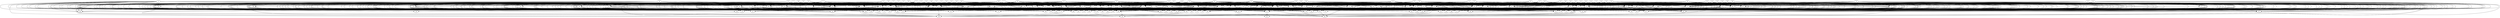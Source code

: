 // DAG automatically generated by daggen at Wed Apr 12 12:20:46 2017
// ./daggen --dot -n 200 --jump=3 --fat=0.8 --regularity=0.2 --density=0.6 
digraph G {
  1 [size="43092775130", alpha="0.04"]
  1 -> 68 [size ="679477248"]
  1 -> 69 [size ="679477248"]
  1 -> 80 [size ="679477248"]
  1 -> 82 [size ="679477248"]
  1 -> 84 [size ="679477248"]
  1 -> 97 [size ="679477248"]
  1 -> 98 [size ="679477248"]
  1 -> 99 [size ="679477248"]
  1 -> 100 [size ="679477248"]
  1 -> 103 [size ="679477248"]
  1 -> 104 [size ="679477248"]
  1 -> 105 [size ="679477248"]
  1 -> 110 [size ="679477248"]
  1 -> 112 [size ="679477248"]
  1 -> 115 [size ="679477248"]
  1 -> 123 [size ="679477248"]
  1 -> 134 [size ="679477248"]
  1 -> 140 [size ="679477248"]
  1 -> 142 [size ="679477248"]
  1 -> 143 [size ="679477248"]
  1 -> 149 [size ="679477248"]
  1 -> 150 [size ="679477248"]
  1 -> 153 [size ="679477248"]
  1 -> 155 [size ="679477248"]
  1 -> 158 [size ="679477248"]
  1 -> 164 [size ="679477248"]
  1 -> 165 [size ="679477248"]
  1 -> 170 [size ="679477248"]
  1 -> 176 [size ="679477248"]
  1 -> 183 [size ="679477248"]
  1 -> 184 [size ="679477248"]
  2 [size="231928233984", alpha="0.09"]
  2 -> 73 [size ="301989888"]
  2 -> 74 [size ="301989888"]
  2 -> 76 [size ="301989888"]
  2 -> 77 [size ="301989888"]
  2 -> 89 [size ="301989888"]
  2 -> 96 [size ="301989888"]
  2 -> 97 [size ="301989888"]
  2 -> 100 [size ="301989888"]
  2 -> 102 [size ="301989888"]
  2 -> 103 [size ="301989888"]
  2 -> 108 [size ="301989888"]
  2 -> 112 [size ="301989888"]
  2 -> 115 [size ="301989888"]
  2 -> 119 [size ="301989888"]
  2 -> 126 [size ="301989888"]
  2 -> 129 [size ="301989888"]
  2 -> 131 [size ="301989888"]
  2 -> 138 [size ="301989888"]
  2 -> 139 [size ="301989888"]
  2 -> 151 [size ="301989888"]
  2 -> 153 [size ="301989888"]
  2 -> 161 [size ="301989888"]
  2 -> 162 [size ="301989888"]
  2 -> 176 [size ="301989888"]
  2 -> 179 [size ="301989888"]
  2 -> 186 [size ="301989888"]
  3 [size="146795772504", alpha="0.17"]
  3 -> 74 [size ="134217728"]
  3 -> 80 [size ="134217728"]
  3 -> 89 [size ="134217728"]
  3 -> 98 [size ="134217728"]
  3 -> 99 [size ="134217728"]
  3 -> 102 [size ="134217728"]
  3 -> 103 [size ="134217728"]
  3 -> 105 [size ="134217728"]
  3 -> 111 [size ="134217728"]
  3 -> 113 [size ="134217728"]
  3 -> 115 [size ="134217728"]
  3 -> 116 [size ="134217728"]
  3 -> 118 [size ="134217728"]
  3 -> 122 [size ="134217728"]
  3 -> 124 [size ="134217728"]
  3 -> 127 [size ="134217728"]
  3 -> 151 [size ="134217728"]
  3 -> 153 [size ="134217728"]
  3 -> 163 [size ="134217728"]
  3 -> 183 [size ="134217728"]
  3 -> 186 [size ="134217728"]
  3 -> 189 [size ="134217728"]
  4 [size="218485169765", alpha="0.07"]
  4 -> 74 [size ="209715200"]
  4 -> 75 [size ="209715200"]
  4 -> 76 [size ="209715200"]
  4 -> 87 [size ="209715200"]
  4 -> 89 [size ="209715200"]
  4 -> 91 [size ="209715200"]
  4 -> 98 [size ="209715200"]
  4 -> 100 [size ="209715200"]
  4 -> 102 [size ="209715200"]
  4 -> 104 [size ="209715200"]
  4 -> 110 [size ="209715200"]
  4 -> 112 [size ="209715200"]
  4 -> 115 [size ="209715200"]
  4 -> 116 [size ="209715200"]
  4 -> 119 [size ="209715200"]
  4 -> 123 [size ="209715200"]
  4 -> 127 [size ="209715200"]
  4 -> 129 [size ="209715200"]
  4 -> 135 [size ="209715200"]
  4 -> 136 [size ="209715200"]
  4 -> 154 [size ="209715200"]
  4 -> 155 [size ="209715200"]
  4 -> 156 [size ="209715200"]
  4 -> 158 [size ="209715200"]
  4 -> 159 [size ="209715200"]
  4 -> 164 [size ="209715200"]
  4 -> 165 [size ="209715200"]
  4 -> 167 [size ="209715200"]
  4 -> 172 [size ="209715200"]
  4 -> 173 [size ="209715200"]
  4 -> 175 [size ="209715200"]
  4 -> 176 [size ="209715200"]
  4 -> 180 [size ="209715200"]
  4 -> 181 [size ="209715200"]
  4 -> 183 [size ="209715200"]
  4 -> 184 [size ="209715200"]
  4 -> 186 [size ="209715200"]
  4 -> 189 [size ="209715200"]
  4 -> 194 [size ="209715200"]
  5 [size="219335266436", alpha="0.02"]
  5 -> 72 [size ="536870912"]
  5 -> 73 [size ="536870912"]
  5 -> 76 [size ="536870912"]
  5 -> 79 [size ="536870912"]
  5 -> 83 [size ="536870912"]
  5 -> 84 [size ="536870912"]
  5 -> 85 [size ="536870912"]
  5 -> 89 [size ="536870912"]
  5 -> 97 [size ="536870912"]
  5 -> 98 [size ="536870912"]
  5 -> 100 [size ="536870912"]
  5 -> 102 [size ="536870912"]
  5 -> 104 [size ="536870912"]
  5 -> 105 [size ="536870912"]
  5 -> 109 [size ="536870912"]
  5 -> 110 [size ="536870912"]
  5 -> 112 [size ="536870912"]
  5 -> 116 [size ="536870912"]
  5 -> 124 [size ="536870912"]
  5 -> 126 [size ="536870912"]
  5 -> 130 [size ="536870912"]
  5 -> 136 [size ="536870912"]
  5 -> 157 [size ="536870912"]
  5 -> 159 [size ="536870912"]
  5 -> 159 [size ="536870912"]
  5 -> 163 [size ="536870912"]
  5 -> 164 [size ="536870912"]
  5 -> 172 [size ="536870912"]
  5 -> 175 [size ="536870912"]
  5 -> 181 [size ="536870912"]
  5 -> 184 [size ="536870912"]
  5 -> 200 [size ="536870912"]
  6 [size="23893414528", alpha="0.09"]
  6 -> 69 [size ="536870912"]
  6 -> 72 [size ="536870912"]
  6 -> 74 [size ="536870912"]
  6 -> 76 [size ="536870912"]
  6 -> 83 [size ="536870912"]
  6 -> 89 [size ="536870912"]
  6 -> 97 [size ="536870912"]
  6 -> 100 [size ="536870912"]
  6 -> 105 [size ="536870912"]
  6 -> 111 [size ="536870912"]
  6 -> 112 [size ="536870912"]
  6 -> 116 [size ="536870912"]
  6 -> 122 [size ="536870912"]
  6 -> 125 [size ="536870912"]
  6 -> 127 [size ="536870912"]
  6 -> 130 [size ="536870912"]
  6 -> 131 [size ="536870912"]
  6 -> 132 [size ="536870912"]
  6 -> 134 [size ="536870912"]
  6 -> 136 [size ="536870912"]
  6 -> 151 [size ="536870912"]
  6 -> 157 [size ="536870912"]
  6 -> 158 [size ="536870912"]
  6 -> 166 [size ="536870912"]
  6 -> 170 [size ="536870912"]
  6 -> 176 [size ="536870912"]
  6 -> 178 [size ="536870912"]
  6 -> 179 [size ="536870912"]
  6 -> 180 [size ="536870912"]
  6 -> 183 [size ="536870912"]
  6 -> 184 [size ="536870912"]
  7 [size="437700971448", alpha="0.03"]
  7 -> 68 [size ="536870912"]
  7 -> 69 [size ="536870912"]
  7 -> 72 [size ="536870912"]
  7 -> 74 [size ="536870912"]
  7 -> 86 [size ="536870912"]
  7 -> 88 [size ="536870912"]
  7 -> 89 [size ="536870912"]
  7 -> 97 [size ="536870912"]
  7 -> 98 [size ="536870912"]
  7 -> 99 [size ="536870912"]
  7 -> 103 [size ="536870912"]
  7 -> 106 [size ="536870912"]
  7 -> 109 [size ="536870912"]
  7 -> 114 [size ="536870912"]
  7 -> 115 [size ="536870912"]
  7 -> 123 [size ="536870912"]
  7 -> 128 [size ="536870912"]
  7 -> 146 [size ="536870912"]
  7 -> 151 [size ="536870912"]
  7 -> 154 [size ="536870912"]
  7 -> 162 [size ="536870912"]
  7 -> 163 [size ="536870912"]
  7 -> 164 [size ="536870912"]
  7 -> 166 [size ="536870912"]
  7 -> 170 [size ="536870912"]
  7 -> 171 [size ="536870912"]
  7 -> 175 [size ="536870912"]
  7 -> 178 [size ="536870912"]
  7 -> 183 [size ="536870912"]
  7 -> 186 [size ="536870912"]
  7 -> 190 [size ="536870912"]
  8 [size="368293445632", alpha="0.08"]
  8 -> 68 [size ="411041792"]
  8 -> 72 [size ="411041792"]
  8 -> 72 [size ="411041792"]
  8 -> 74 [size ="411041792"]
  8 -> 75 [size ="411041792"]
  8 -> 84 [size ="411041792"]
  8 -> 86 [size ="411041792"]
  8 -> 92 [size ="411041792"]
  8 -> 96 [size ="411041792"]
  8 -> 97 [size ="411041792"]
  8 -> 100 [size ="411041792"]
  8 -> 103 [size ="411041792"]
  8 -> 104 [size ="411041792"]
  8 -> 110 [size ="411041792"]
  8 -> 111 [size ="411041792"]
  8 -> 114 [size ="411041792"]
  8 -> 115 [size ="411041792"]
  8 -> 117 [size ="411041792"]
  8 -> 119 [size ="411041792"]
  8 -> 122 [size ="411041792"]
  8 -> 123 [size ="411041792"]
  8 -> 127 [size ="411041792"]
  8 -> 130 [size ="411041792"]
  8 -> 132 [size ="411041792"]
  8 -> 134 [size ="411041792"]
  8 -> 140 [size ="411041792"]
  8 -> 142 [size ="411041792"]
  8 -> 148 [size ="411041792"]
  8 -> 165 [size ="411041792"]
  8 -> 171 [size ="411041792"]
  8 -> 183 [size ="411041792"]
  8 -> 184 [size ="411041792"]
  9 [size="12524471236", alpha="0.05"]
  9 -> 68 [size ="536870912"]
  9 -> 70 [size ="536870912"]
  9 -> 72 [size ="536870912"]
  9 -> 75 [size ="536870912"]
  9 -> 80 [size ="536870912"]
  9 -> 81 [size ="536870912"]
  9 -> 86 [size ="536870912"]
  9 -> 96 [size ="536870912"]
  9 -> 102 [size ="536870912"]
  9 -> 103 [size ="536870912"]
  9 -> 104 [size ="536870912"]
  9 -> 105 [size ="536870912"]
  9 -> 106 [size ="536870912"]
  9 -> 107 [size ="536870912"]
  9 -> 113 [size ="536870912"]
  9 -> 116 [size ="536870912"]
  9 -> 123 [size ="536870912"]
  9 -> 130 [size ="536870912"]
  9 -> 131 [size ="536870912"]
  9 -> 135 [size ="536870912"]
  9 -> 147 [size ="536870912"]
  9 -> 176 [size ="536870912"]
  9 -> 183 [size ="536870912"]
  9 -> 184 [size ="536870912"]
  9 -> 185 [size ="536870912"]
  10 [size="549755813888", alpha="0.20"]
  10 -> 68 [size ="536870912"]
  10 -> 69 [size ="536870912"]
  10 -> 72 [size ="536870912"]
  10 -> 76 [size ="536870912"]
  10 -> 81 [size ="536870912"]
  10 -> 89 [size ="536870912"]
  10 -> 100 [size ="536870912"]
  10 -> 104 [size ="536870912"]
  10 -> 106 [size ="536870912"]
  10 -> 110 [size ="536870912"]
  10 -> 113 [size ="536870912"]
  10 -> 123 [size ="536870912"]
  10 -> 129 [size ="536870912"]
  10 -> 130 [size ="536870912"]
  10 -> 131 [size ="536870912"]
  10 -> 132 [size ="536870912"]
  10 -> 133 [size ="536870912"]
  10 -> 134 [size ="536870912"]
  10 -> 140 [size ="536870912"]
  10 -> 146 [size ="536870912"]
  10 -> 148 [size ="536870912"]
  10 -> 158 [size ="536870912"]
  10 -> 163 [size ="536870912"]
  10 -> 164 [size ="536870912"]
  10 -> 167 [size ="536870912"]
  10 -> 184 [size ="536870912"]
  10 -> 186 [size ="536870912"]
  11 [size="854721370082", alpha="0.04"]
  11 -> 68 [size ="679477248"]
  11 -> 70 [size ="679477248"]
  11 -> 72 [size ="679477248"]
  11 -> 76 [size ="679477248"]
  11 -> 77 [size ="679477248"]
  11 -> 83 [size ="679477248"]
  11 -> 87 [size ="679477248"]
  11 -> 89 [size ="679477248"]
  11 -> 90 [size ="679477248"]
  11 -> 91 [size ="679477248"]
  11 -> 92 [size ="679477248"]
  11 -> 96 [size ="679477248"]
  11 -> 101 [size ="679477248"]
  11 -> 103 [size ="679477248"]
  11 -> 105 [size ="679477248"]
  11 -> 106 [size ="679477248"]
  11 -> 110 [size ="679477248"]
  11 -> 112 [size ="679477248"]
  11 -> 113 [size ="679477248"]
  11 -> 123 [size ="679477248"]
  11 -> 126 [size ="679477248"]
  11 -> 130 [size ="679477248"]
  11 -> 134 [size ="679477248"]
  11 -> 140 [size ="679477248"]
  11 -> 144 [size ="679477248"]
  11 -> 147 [size ="679477248"]
  11 -> 148 [size ="679477248"]
  11 -> 154 [size ="679477248"]
  11 -> 159 [size ="679477248"]
  11 -> 164 [size ="679477248"]
  11 -> 165 [size ="679477248"]
  11 -> 172 [size ="679477248"]
  11 -> 178 [size ="679477248"]
  11 -> 179 [size ="679477248"]
  11 -> 184 [size ="679477248"]
  11 -> 189 [size ="679477248"]
  12 [size="68719476736", alpha="0.02"]
  12 -> 68 [size ="134217728"]
  12 -> 82 [size ="134217728"]
  12 -> 96 [size ="134217728"]
  12 -> 99 [size ="134217728"]
  12 -> 100 [size ="134217728"]
  12 -> 101 [size ="134217728"]
  12 -> 103 [size ="134217728"]
  12 -> 105 [size ="134217728"]
  12 -> 106 [size ="134217728"]
  12 -> 109 [size ="134217728"]
  12 -> 110 [size ="134217728"]
  12 -> 111 [size ="134217728"]
  12 -> 115 [size ="134217728"]
  12 -> 127 [size ="134217728"]
  12 -> 128 [size ="134217728"]
  12 -> 130 [size ="134217728"]
  12 -> 137 [size ="134217728"]
  12 -> 140 [size ="134217728"]
  12 -> 146 [size ="134217728"]
  12 -> 147 [size ="134217728"]
  12 -> 165 [size ="134217728"]
  12 -> 167 [size ="134217728"]
  12 -> 173 [size ="134217728"]
  12 -> 176 [size ="134217728"]
  12 -> 184 [size ="134217728"]
  12 -> 185 [size ="134217728"]
  12 -> 193 [size ="134217728"]
  12 -> 194 [size ="134217728"]
  12 -> 198 [size ="134217728"]
  13 [size="68719476736", alpha="0.20"]
  13 -> 68 [size ="134217728"]
  13 -> 69 [size ="134217728"]
  13 -> 74 [size ="134217728"]
  13 -> 76 [size ="134217728"]
  13 -> 79 [size ="134217728"]
  13 -> 87 [size ="134217728"]
  13 -> 96 [size ="134217728"]
  13 -> 98 [size ="134217728"]
  13 -> 101 [size ="134217728"]
  13 -> 106 [size ="134217728"]
  13 -> 110 [size ="134217728"]
  13 -> 112 [size ="134217728"]
  13 -> 115 [size ="134217728"]
  13 -> 117 [size ="134217728"]
  13 -> 122 [size ="134217728"]
  13 -> 127 [size ="134217728"]
  13 -> 130 [size ="134217728"]
  13 -> 138 [size ="134217728"]
  13 -> 144 [size ="134217728"]
  13 -> 147 [size ="134217728"]
  13 -> 178 [size ="134217728"]
  13 -> 183 [size ="134217728"]
  13 -> 185 [size ="134217728"]
  13 -> 190 [size ="134217728"]
  13 -> 194 [size ="134217728"]
  14 [size="5101527251", alpha="0.02"]
  14 -> 69 [size ="209715200"]
  14 -> 79 [size ="209715200"]
  14 -> 82 [size ="209715200"]
  14 -> 85 [size ="209715200"]
  14 -> 87 [size ="209715200"]
  14 -> 87 [size ="209715200"]
  14 -> 99 [size ="209715200"]
  14 -> 100 [size ="209715200"]
  14 -> 102 [size ="209715200"]
  14 -> 103 [size ="209715200"]
  14 -> 104 [size ="209715200"]
  14 -> 106 [size ="209715200"]
  14 -> 112 [size ="209715200"]
  14 -> 117 [size ="209715200"]
  14 -> 122 [size ="209715200"]
  14 -> 123 [size ="209715200"]
  14 -> 127 [size ="209715200"]
  14 -> 130 [size ="209715200"]
  14 -> 131 [size ="209715200"]
  14 -> 133 [size ="209715200"]
  14 -> 134 [size ="209715200"]
  14 -> 142 [size ="209715200"]
  14 -> 157 [size ="209715200"]
  14 -> 159 [size ="209715200"]
  14 -> 161 [size ="209715200"]
  14 -> 163 [size ="209715200"]
  14 -> 164 [size ="209715200"]
  14 -> 165 [size ="209715200"]
  14 -> 172 [size ="209715200"]
  14 -> 178 [size ="209715200"]
  14 -> 179 [size ="209715200"]
  14 -> 185 [size ="209715200"]
  14 -> 194 [size ="209715200"]
  15 [size="137376203432", alpha="0.06"]
  15 -> 68 [size ="536870912"]
  15 -> 69 [size ="536870912"]
  15 -> 72 [size ="536870912"]
  15 -> 73 [size ="536870912"]
  15 -> 82 [size ="536870912"]
  15 -> 83 [size ="536870912"]
  15 -> 85 [size ="536870912"]
  15 -> 87 [size ="536870912"]
  15 -> 89 [size ="536870912"]
  15 -> 97 [size ="536870912"]
  15 -> 98 [size ="536870912"]
  15 -> 104 [size ="536870912"]
  15 -> 109 [size ="536870912"]
  15 -> 110 [size ="536870912"]
  15 -> 111 [size ="536870912"]
  15 -> 112 [size ="536870912"]
  15 -> 115 [size ="536870912"]
  15 -> 127 [size ="536870912"]
  15 -> 128 [size ="536870912"]
  15 -> 129 [size ="536870912"]
  15 -> 130 [size ="536870912"]
  15 -> 131 [size ="536870912"]
  15 -> 135 [size ="536870912"]
  15 -> 144 [size ="536870912"]
  15 -> 147 [size ="536870912"]
  15 -> 154 [size ="536870912"]
  15 -> 163 [size ="536870912"]
  15 -> 172 [size ="536870912"]
  15 -> 179 [size ="536870912"]
  15 -> 185 [size ="536870912"]
  15 -> 192 [size ="536870912"]
  15 -> 196 [size ="536870912"]
  16 [size="782757789696", alpha="0.11"]
  16 -> 69 [size ="679477248"]
  16 -> 73 [size ="679477248"]
  16 -> 76 [size ="679477248"]
  16 -> 82 [size ="679477248"]
  16 -> 82 [size ="679477248"]
  16 -> 84 [size ="679477248"]
  16 -> 86 [size ="679477248"]
  16 -> 87 [size ="679477248"]
  16 -> 92 [size ="679477248"]
  16 -> 95 [size ="679477248"]
  16 -> 100 [size ="679477248"]
  16 -> 101 [size ="679477248"]
  16 -> 102 [size ="679477248"]
  16 -> 103 [size ="679477248"]
  16 -> 112 [size ="679477248"]
  16 -> 117 [size ="679477248"]
  16 -> 124 [size ="679477248"]
  16 -> 125 [size ="679477248"]
  16 -> 126 [size ="679477248"]
  16 -> 131 [size ="679477248"]
  16 -> 132 [size ="679477248"]
  16 -> 133 [size ="679477248"]
  16 -> 134 [size ="679477248"]
  16 -> 138 [size ="679477248"]
  16 -> 143 [size ="679477248"]
  16 -> 147 [size ="679477248"]
  16 -> 148 [size ="679477248"]
  16 -> 155 [size ="679477248"]
  16 -> 161 [size ="679477248"]
  16 -> 164 [size ="679477248"]
  16 -> 167 [size ="679477248"]
  16 -> 172 [size ="679477248"]
  16 -> 182 [size ="679477248"]
  16 -> 185 [size ="679477248"]
  16 -> 186 [size ="679477248"]
  16 -> 190 [size ="679477248"]
  16 -> 192 [size ="679477248"]
  17 [size="782757789696", alpha="0.12"]
  17 -> 68 [size ="679477248"]
  17 -> 72 [size ="679477248"]
  17 -> 74 [size ="679477248"]
  17 -> 76 [size ="679477248"]
  17 -> 82 [size ="679477248"]
  17 -> 84 [size ="679477248"]
  17 -> 86 [size ="679477248"]
  17 -> 87 [size ="679477248"]
  17 -> 95 [size ="679477248"]
  17 -> 98 [size ="679477248"]
  17 -> 100 [size ="679477248"]
  17 -> 103 [size ="679477248"]
  17 -> 104 [size ="679477248"]
  17 -> 112 [size ="679477248"]
  17 -> 113 [size ="679477248"]
  17 -> 114 [size ="679477248"]
  17 -> 117 [size ="679477248"]
  17 -> 122 [size ="679477248"]
  17 -> 130 [size ="679477248"]
  17 -> 131 [size ="679477248"]
  17 -> 143 [size ="679477248"]
  17 -> 151 [size ="679477248"]
  17 -> 155 [size ="679477248"]
  17 -> 157 [size ="679477248"]
  17 -> 158 [size ="679477248"]
  17 -> 163 [size ="679477248"]
  17 -> 164 [size ="679477248"]
  17 -> 166 [size ="679477248"]
  17 -> 167 [size ="679477248"]
  17 -> 171 [size ="679477248"]
  17 -> 176 [size ="679477248"]
  17 -> 179 [size ="679477248"]
  17 -> 183 [size ="679477248"]
  17 -> 190 [size ="679477248"]
  17 -> 194 [size ="679477248"]
  18 [size="231928233984", alpha="0.06"]
  18 -> 72 [size ="301989888"]
  18 -> 72 [size ="301989888"]
  18 -> 74 [size ="301989888"]
  18 -> 75 [size ="301989888"]
  18 -> 76 [size ="301989888"]
  18 -> 82 [size ="301989888"]
  18 -> 84 [size ="301989888"]
  18 -> 87 [size ="301989888"]
  18 -> 95 [size ="301989888"]
  18 -> 97 [size ="301989888"]
  18 -> 103 [size ="301989888"]
  18 -> 103 [size ="301989888"]
  18 -> 110 [size ="301989888"]
  18 -> 116 [size ="301989888"]
  18 -> 117 [size ="301989888"]
  18 -> 122 [size ="301989888"]
  18 -> 123 [size ="301989888"]
  18 -> 124 [size ="301989888"]
  18 -> 126 [size ="301989888"]
  18 -> 130 [size ="301989888"]
  18 -> 135 [size ="301989888"]
  18 -> 136 [size ="301989888"]
  18 -> 155 [size ="301989888"]
  18 -> 157 [size ="301989888"]
  18 -> 163 [size ="301989888"]
  18 -> 165 [size ="301989888"]
  18 -> 166 [size ="301989888"]
  18 -> 173 [size ="301989888"]
  18 -> 181 [size ="301989888"]
  18 -> 182 [size ="301989888"]
  18 -> 185 [size ="301989888"]
  18 -> 192 [size ="301989888"]
  19 [size="55444364407", alpha="0.09"]
  19 -> 68 [size ="75497472"]
  19 -> 69 [size ="75497472"]
  19 -> 76 [size ="75497472"]
  19 -> 82 [size ="75497472"]
  19 -> 84 [size ="75497472"]
  19 -> 91 [size ="75497472"]
  19 -> 95 [size ="75497472"]
  19 -> 97 [size ="75497472"]
  19 -> 99 [size ="75497472"]
  19 -> 101 [size ="75497472"]
  19 -> 103 [size ="75497472"]
  19 -> 105 [size ="75497472"]
  19 -> 106 [size ="75497472"]
  19 -> 108 [size ="75497472"]
  19 -> 112 [size ="75497472"]
  19 -> 115 [size ="75497472"]
  19 -> 116 [size ="75497472"]
  19 -> 117 [size ="75497472"]
  19 -> 121 [size ="75497472"]
  19 -> 122 [size ="75497472"]
  19 -> 123 [size ="75497472"]
  19 -> 124 [size ="75497472"]
  19 -> 126 [size ="75497472"]
  19 -> 128 [size ="75497472"]
  19 -> 131 [size ="75497472"]
  19 -> 132 [size ="75497472"]
  19 -> 135 [size ="75497472"]
  19 -> 138 [size ="75497472"]
  19 -> 144 [size ="75497472"]
  19 -> 149 [size ="75497472"]
  19 -> 150 [size ="75497472"]
  19 -> 151 [size ="75497472"]
  19 -> 155 [size ="75497472"]
  19 -> 157 [size ="75497472"]
  19 -> 162 [size ="75497472"]
  19 -> 170 [size ="75497472"]
  19 -> 176 [size ="75497472"]
  19 -> 179 [size ="75497472"]
  19 -> 182 [size ="75497472"]
  19 -> 186 [size ="75497472"]
  19 -> 198 [size ="75497472"]
  20 [size="231928233984", alpha="0.16"]
  20 -> 68 [size ="301989888"]
  20 -> 69 [size ="301989888"]
  20 -> 73 [size ="301989888"]
  20 -> 76 [size ="301989888"]
  20 -> 80 [size ="301989888"]
  20 -> 82 [size ="301989888"]
  20 -> 89 [size ="301989888"]
  20 -> 90 [size ="301989888"]
  20 -> 95 [size ="301989888"]
  20 -> 97 [size ="301989888"]
  20 -> 98 [size ="301989888"]
  20 -> 99 [size ="301989888"]
  20 -> 100 [size ="301989888"]
  20 -> 102 [size ="301989888"]
  20 -> 103 [size ="301989888"]
  20 -> 106 [size ="301989888"]
  20 -> 107 [size ="301989888"]
  20 -> 112 [size ="301989888"]
  20 -> 113 [size ="301989888"]
  20 -> 116 [size ="301989888"]
  20 -> 117 [size ="301989888"]
  20 -> 122 [size ="301989888"]
  20 -> 123 [size ="301989888"]
  20 -> 146 [size ="301989888"]
  20 -> 151 [size ="301989888"]
  20 -> 158 [size ="301989888"]
  20 -> 159 [size ="301989888"]
  20 -> 178 [size ="301989888"]
  20 -> 179 [size ="301989888"]
  20 -> 184 [size ="301989888"]
  20 -> 189 [size ="301989888"]
  20 -> 193 [size ="301989888"]
  20 -> 197 [size ="301989888"]
  20 -> 198 [size ="301989888"]
  21 [size="549755813888", alpha="0.02"]
  21 -> 68 [size ="536870912"]
  21 -> 70 [size ="536870912"]
  21 -> 73 [size ="536870912"]
  21 -> 76 [size ="536870912"]
  21 -> 77 [size ="536870912"]
  21 -> 80 [size ="536870912"]
  21 -> 82 [size ="536870912"]
  21 -> 83 [size ="536870912"]
  21 -> 89 [size ="536870912"]
  21 -> 92 [size ="536870912"]
  21 -> 95 [size ="536870912"]
  21 -> 98 [size ="536870912"]
  21 -> 101 [size ="536870912"]
  21 -> 102 [size ="536870912"]
  21 -> 103 [size ="536870912"]
  21 -> 109 [size ="536870912"]
  21 -> 112 [size ="536870912"]
  21 -> 113 [size ="536870912"]
  21 -> 116 [size ="536870912"]
  21 -> 116 [size ="536870912"]
  21 -> 118 [size ="536870912"]
  21 -> 119 [size ="536870912"]
  21 -> 122 [size ="536870912"]
  21 -> 125 [size ="536870912"]
  21 -> 129 [size ="536870912"]
  21 -> 130 [size ="536870912"]
  21 -> 151 [size ="536870912"]
  21 -> 161 [size ="536870912"]
  21 -> 166 [size ="536870912"]
  21 -> 178 [size ="536870912"]
  21 -> 179 [size ="536870912"]
  21 -> 180 [size ="536870912"]
  21 -> 189 [size ="536870912"]
  21 -> 191 [size ="536870912"]
  22 [size="1073741824000", alpha="0.14"]
  22 -> 68 [size ="838860800"]
  22 -> 74 [size ="838860800"]
  22 -> 75 [size ="838860800"]
  22 -> 76 [size ="838860800"]
  22 -> 81 [size ="838860800"]
  22 -> 83 [size ="838860800"]
  22 -> 87 [size ="838860800"]
  22 -> 89 [size ="838860800"]
  22 -> 101 [size ="838860800"]
  22 -> 102 [size ="838860800"]
  22 -> 103 [size ="838860800"]
  22 -> 107 [size ="838860800"]
  22 -> 109 [size ="838860800"]
  22 -> 113 [size ="838860800"]
  22 -> 116 [size ="838860800"]
  22 -> 119 [size ="838860800"]
  22 -> 122 [size ="838860800"]
  22 -> 123 [size ="838860800"]
  22 -> 125 [size ="838860800"]
  22 -> 126 [size ="838860800"]
  22 -> 129 [size ="838860800"]
  22 -> 132 [size ="838860800"]
  22 -> 133 [size ="838860800"]
  22 -> 142 [size ="838860800"]
  22 -> 147 [size ="838860800"]
  22 -> 149 [size ="838860800"]
  22 -> 159 [size ="838860800"]
  22 -> 161 [size ="838860800"]
  22 -> 165 [size ="838860800"]
  22 -> 170 [size ="838860800"]
  22 -> 178 [size ="838860800"]
  22 -> 179 [size ="838860800"]
  22 -> 186 [size ="838860800"]
  22 -> 189 [size ="838860800"]
  23 [size="68719476736", alpha="0.01"]
  23 -> 75 [size ="134217728"]
  23 -> 76 [size ="134217728"]
  23 -> 82 [size ="134217728"]
  23 -> 83 [size ="134217728"]
  23 -> 91 [size ="134217728"]
  23 -> 96 [size ="134217728"]
  23 -> 98 [size ="134217728"]
  23 -> 99 [size ="134217728"]
  23 -> 100 [size ="134217728"]
  23 -> 101 [size ="134217728"]
  23 -> 103 [size ="134217728"]
  23 -> 104 [size ="134217728"]
  23 -> 105 [size ="134217728"]
  23 -> 106 [size ="134217728"]
  23 -> 109 [size ="134217728"]
  23 -> 110 [size ="134217728"]
  23 -> 112 [size ="134217728"]
  23 -> 117 [size ="134217728"]
  23 -> 123 [size ="134217728"]
  23 -> 125 [size ="134217728"]
  23 -> 141 [size ="134217728"]
  23 -> 142 [size ="134217728"]
  23 -> 145 [size ="134217728"]
  23 -> 146 [size ="134217728"]
  23 -> 149 [size ="134217728"]
  23 -> 153 [size ="134217728"]
  23 -> 159 [size ="134217728"]
  23 -> 164 [size ="134217728"]
  23 -> 168 [size ="134217728"]
  23 -> 176 [size ="134217728"]
  23 -> 179 [size ="134217728"]
  23 -> 182 [size ="134217728"]
  23 -> 184 [size ="134217728"]
  23 -> 185 [size ="134217728"]
  24 [size="33832882166", alpha="0.18"]
  24 -> 72 [size ="33554432"]
  24 -> 73 [size ="33554432"]
  24 -> 76 [size ="33554432"]
  24 -> 80 [size ="33554432"]
  24 -> 82 [size ="33554432"]
  24 -> 83 [size ="33554432"]
  24 -> 85 [size ="33554432"]
  24 -> 89 [size ="33554432"]
  24 -> 90 [size ="33554432"]
  24 -> 99 [size ="33554432"]
  24 -> 100 [size ="33554432"]
  24 -> 101 [size ="33554432"]
  24 -> 102 [size ="33554432"]
  24 -> 103 [size ="33554432"]
  24 -> 104 [size ="33554432"]
  24 -> 105 [size ="33554432"]
  24 -> 110 [size ="33554432"]
  24 -> 112 [size ="33554432"]
  24 -> 116 [size ="33554432"]
  24 -> 119 [size ="33554432"]
  24 -> 122 [size ="33554432"]
  24 -> 126 [size ="33554432"]
  24 -> 128 [size ="33554432"]
  24 -> 153 [size ="33554432"]
  24 -> 159 [size ="33554432"]
  24 -> 163 [size ="33554432"]
  24 -> 164 [size ="33554432"]
  24 -> 176 [size ="33554432"]
  24 -> 178 [size ="33554432"]
  24 -> 179 [size ="33554432"]
  24 -> 182 [size ="33554432"]
  24 -> 184 [size ="33554432"]
  24 -> 185 [size ="33554432"]
  24 -> 187 [size ="33554432"]
  24 -> 196 [size ="33554432"]
  25 [size="1073741824000", alpha="0.09"]
  25 -> 72 [size ="838860800"]
  25 -> 76 [size ="838860800"]
  25 -> 80 [size ="838860800"]
  25 -> 84 [size ="838860800"]
  25 -> 91 [size ="838860800"]
  25 -> 96 [size ="838860800"]
  25 -> 98 [size ="838860800"]
  25 -> 99 [size ="838860800"]
  25 -> 100 [size ="838860800"]
  25 -> 101 [size ="838860800"]
  25 -> 102 [size ="838860800"]
  25 -> 104 [size ="838860800"]
  25 -> 114 [size ="838860800"]
  25 -> 127 [size ="838860800"]
  25 -> 128 [size ="838860800"]
  25 -> 133 [size ="838860800"]
  25 -> 134 [size ="838860800"]
  25 -> 138 [size ="838860800"]
  25 -> 139 [size ="838860800"]
  25 -> 140 [size ="838860800"]
  25 -> 142 [size ="838860800"]
  25 -> 161 [size ="838860800"]
  25 -> 162 [size ="838860800"]
  25 -> 173 [size ="838860800"]
  25 -> 178 [size ="838860800"]
  25 -> 179 [size ="838860800"]
  25 -> 180 [size ="838860800"]
  25 -> 184 [size ="838860800"]
  25 -> 187 [size ="838860800"]
  25 -> 189 [size ="838860800"]
  26 [size="549755813888", alpha="0.17"]
  26 -> 68 [size ="536870912"]
  26 -> 72 [size ="536870912"]
  26 -> 73 [size ="536870912"]
  26 -> 74 [size ="536870912"]
  26 -> 76 [size ="536870912"]
  26 -> 79 [size ="536870912"]
  26 -> 87 [size ="536870912"]
  26 -> 97 [size ="536870912"]
  26 -> 98 [size ="536870912"]
  26 -> 100 [size ="536870912"]
  26 -> 101 [size ="536870912"]
  26 -> 104 [size ="536870912"]
  26 -> 105 [size ="536870912"]
  26 -> 106 [size ="536870912"]
  26 -> 112 [size ="536870912"]
  26 -> 122 [size ="536870912"]
  26 -> 128 [size ="536870912"]
  26 -> 147 [size ="536870912"]
  26 -> 153 [size ="536870912"]
  26 -> 157 [size ="536870912"]
  26 -> 161 [size ="536870912"]
  26 -> 170 [size ="536870912"]
  26 -> 173 [size ="536870912"]
  26 -> 178 [size ="536870912"]
  26 -> 178 [size ="536870912"]
  26 -> 179 [size ="536870912"]
  26 -> 185 [size ="536870912"]
  26 -> 191 [size ="536870912"]
  27 [size="231928233984", alpha="0.01"]
  27 -> 68 [size ="301989888"]
  27 -> 72 [size ="301989888"]
  27 -> 73 [size ="301989888"]
  27 -> 74 [size ="301989888"]
  27 -> 76 [size ="301989888"]
  27 -> 80 [size ="301989888"]
  27 -> 83 [size ="301989888"]
  27 -> 87 [size ="301989888"]
  27 -> 90 [size ="301989888"]
  27 -> 94 [size ="301989888"]
  27 -> 98 [size ="301989888"]
  27 -> 100 [size ="301989888"]
  27 -> 101 [size ="301989888"]
  27 -> 102 [size ="301989888"]
  27 -> 103 [size ="301989888"]
  27 -> 104 [size ="301989888"]
  27 -> 105 [size ="301989888"]
  27 -> 107 [size ="301989888"]
  27 -> 109 [size ="301989888"]
  27 -> 112 [size ="301989888"]
  27 -> 114 [size ="301989888"]
  27 -> 115 [size ="301989888"]
  27 -> 117 [size ="301989888"]
  27 -> 126 [size ="301989888"]
  27 -> 127 [size ="301989888"]
  27 -> 134 [size ="301989888"]
  27 -> 137 [size ="301989888"]
  27 -> 148 [size ="301989888"]
  27 -> 151 [size ="301989888"]
  27 -> 155 [size ="301989888"]
  27 -> 158 [size ="301989888"]
  27 -> 166 [size ="301989888"]
  27 -> 170 [size ="301989888"]
  27 -> 172 [size ="301989888"]
  27 -> 176 [size ="301989888"]
  27 -> 179 [size ="301989888"]
  27 -> 180 [size ="301989888"]
  27 -> 184 [size ="301989888"]
  27 -> 187 [size ="301989888"]
  27 -> 195 [size ="301989888"]
  27 -> 200 [size ="301989888"]
  28 [size="171768653472", alpha="0.01"]
  28 -> 72 [size ="134217728"]
  28 -> 75 [size ="134217728"]
  28 -> 76 [size ="134217728"]
  28 -> 79 [size ="134217728"]
  28 -> 84 [size ="134217728"]
  28 -> 96 [size ="134217728"]
  28 -> 97 [size ="134217728"]
  28 -> 98 [size ="134217728"]
  28 -> 100 [size ="134217728"]
  28 -> 102 [size ="134217728"]
  28 -> 104 [size ="134217728"]
  28 -> 106 [size ="134217728"]
  28 -> 115 [size ="134217728"]
  28 -> 122 [size ="134217728"]
  28 -> 127 [size ="134217728"]
  28 -> 130 [size ="134217728"]
  28 -> 133 [size ="134217728"]
  28 -> 134 [size ="134217728"]
  28 -> 142 [size ="134217728"]
  28 -> 144 [size ="134217728"]
  28 -> 146 [size ="134217728"]
  28 -> 155 [size ="134217728"]
  28 -> 157 [size ="134217728"]
  28 -> 165 [size ="134217728"]
  28 -> 173 [size ="134217728"]
  28 -> 176 [size ="134217728"]
  28 -> 184 [size ="134217728"]
  28 -> 185 [size ="134217728"]
  28 -> 187 [size ="134217728"]
  28 -> 192 [size ="134217728"]
  29 [size="231928233984", alpha="0.10"]
  29 -> 68 [size ="301989888"]
  29 -> 69 [size ="301989888"]
  29 -> 71 [size ="301989888"]
  29 -> 72 [size ="301989888"]
  29 -> 74 [size ="301989888"]
  29 -> 75 [size ="301989888"]
  29 -> 76 [size ="301989888"]
  29 -> 80 [size ="301989888"]
  29 -> 83 [size ="301989888"]
  29 -> 87 [size ="301989888"]
  29 -> 94 [size ="301989888"]
  29 -> 96 [size ="301989888"]
  29 -> 98 [size ="301989888"]
  29 -> 100 [size ="301989888"]
  29 -> 102 [size ="301989888"]
  29 -> 103 [size ="301989888"]
  29 -> 115 [size ="301989888"]
  29 -> 117 [size ="301989888"]
  29 -> 119 [size ="301989888"]
  29 -> 122 [size ="301989888"]
  29 -> 123 [size ="301989888"]
  29 -> 128 [size ="301989888"]
  29 -> 130 [size ="301989888"]
  29 -> 131 [size ="301989888"]
  29 -> 138 [size ="301989888"]
  29 -> 142 [size ="301989888"]
  29 -> 143 [size ="301989888"]
  29 -> 155 [size ="301989888"]
  29 -> 158 [size ="301989888"]
  29 -> 161 [size ="301989888"]
  29 -> 163 [size ="301989888"]
  29 -> 164 [size ="301989888"]
  29 -> 165 [size ="301989888"]
  29 -> 166 [size ="301989888"]
  29 -> 171 [size ="301989888"]
  29 -> 173 [size ="301989888"]
  29 -> 176 [size ="301989888"]
  29 -> 178 [size ="301989888"]
  29 -> 189 [size ="301989888"]
  29 -> 191 [size ="301989888"]
  29 -> 194 [size ="301989888"]
  30 [size="782757789696", alpha="0.02"]
  30 -> 68 [size ="679477248"]
  30 -> 72 [size ="679477248"]
  30 -> 73 [size ="679477248"]
  30 -> 74 [size ="679477248"]
  30 -> 76 [size ="679477248"]
  30 -> 78 [size ="679477248"]
  30 -> 79 [size ="679477248"]
  30 -> 83 [size ="679477248"]
  30 -> 92 [size ="679477248"]
  30 -> 98 [size ="679477248"]
  30 -> 99 [size ="679477248"]
  30 -> 100 [size ="679477248"]
  30 -> 102 [size ="679477248"]
  30 -> 103 [size ="679477248"]
  30 -> 106 [size ="679477248"]
  30 -> 115 [size ="679477248"]
  30 -> 119 [size ="679477248"]
  30 -> 122 [size ="679477248"]
  30 -> 126 [size ="679477248"]
  30 -> 130 [size ="679477248"]
  30 -> 131 [size ="679477248"]
  30 -> 135 [size ="679477248"]
  30 -> 142 [size ="679477248"]
  30 -> 147 [size ="679477248"]
  30 -> 158 [size ="679477248"]
  30 -> 161 [size ="679477248"]
  30 -> 163 [size ="679477248"]
  30 -> 170 [size ="679477248"]
  30 -> 180 [size ="679477248"]
  30 -> 182 [size ="679477248"]
  30 -> 185 [size ="679477248"]
  30 -> 194 [size ="679477248"]
  31 [size="549755813888", alpha="0.16"]
  31 -> 68 [size ="536870912"]
  31 -> 72 [size ="536870912"]
  31 -> 75 [size ="536870912"]
  31 -> 76 [size ="536870912"]
  31 -> 80 [size ="536870912"]
  31 -> 87 [size ="536870912"]
  31 -> 89 [size ="536870912"]
  31 -> 95 [size ="536870912"]
  31 -> 97 [size ="536870912"]
  31 -> 98 [size ="536870912"]
  31 -> 100 [size ="536870912"]
  31 -> 100 [size ="536870912"]
  31 -> 103 [size ="536870912"]
  31 -> 106 [size ="536870912"]
  31 -> 115 [size ="536870912"]
  31 -> 122 [size ="536870912"]
  31 -> 123 [size ="536870912"]
  31 -> 125 [size ="536870912"]
  31 -> 127 [size ="536870912"]
  31 -> 128 [size ="536870912"]
  31 -> 129 [size ="536870912"]
  31 -> 131 [size ="536870912"]
  31 -> 132 [size ="536870912"]
  31 -> 143 [size ="536870912"]
  31 -> 149 [size ="536870912"]
  31 -> 150 [size ="536870912"]
  31 -> 161 [size ="536870912"]
  31 -> 163 [size ="536870912"]
  31 -> 164 [size ="536870912"]
  31 -> 172 [size ="536870912"]
  31 -> 176 [size ="536870912"]
  31 -> 185 [size ="536870912"]
  31 -> 186 [size ="536870912"]
  32 [size="31014510848", alpha="0.16"]
  32 -> 68 [size ="679477248"]
  32 -> 70 [size ="679477248"]
  32 -> 72 [size ="679477248"]
  32 -> 75 [size ="679477248"]
  32 -> 76 [size ="679477248"]
  32 -> 80 [size ="679477248"]
  32 -> 83 [size ="679477248"]
  32 -> 84 [size ="679477248"]
  32 -> 96 [size ="679477248"]
  32 -> 97 [size ="679477248"]
  32 -> 98 [size ="679477248"]
  32 -> 101 [size ="679477248"]
  32 -> 103 [size ="679477248"]
  32 -> 104 [size ="679477248"]
  32 -> 106 [size ="679477248"]
  32 -> 110 [size ="679477248"]
  32 -> 114 [size ="679477248"]
  32 -> 118 [size ="679477248"]
  32 -> 119 [size ="679477248"]
  32 -> 123 [size ="679477248"]
  32 -> 126 [size ="679477248"]
  32 -> 127 [size ="679477248"]
  32 -> 130 [size ="679477248"]
  32 -> 134 [size ="679477248"]
  32 -> 135 [size ="679477248"]
  32 -> 141 [size ="679477248"]
  32 -> 143 [size ="679477248"]
  32 -> 155 [size ="679477248"]
  32 -> 161 [size ="679477248"]
  32 -> 163 [size ="679477248"]
  32 -> 164 [size ="679477248"]
  32 -> 170 [size ="679477248"]
  32 -> 173 [size ="679477248"]
  32 -> 182 [size ="679477248"]
  32 -> 185 [size ="679477248"]
  32 -> 192 [size ="679477248"]
  32 -> 196 [size ="679477248"]
  33 [size="445126645359", alpha="0.14"]
  33 -> 68 [size ="838860800"]
  33 -> 69 [size ="838860800"]
  33 -> 72 [size ="838860800"]
  33 -> 76 [size ="838860800"]
  33 -> 80 [size ="838860800"]
  33 -> 88 [size ="838860800"]
  33 -> 94 [size ="838860800"]
  33 -> 96 [size ="838860800"]
  33 -> 96 [size ="838860800"]
  33 -> 97 [size ="838860800"]
  33 -> 104 [size ="838860800"]
  33 -> 106 [size ="838860800"]
  33 -> 110 [size ="838860800"]
  33 -> 112 [size ="838860800"]
  33 -> 114 [size ="838860800"]
  33 -> 116 [size ="838860800"]
  33 -> 119 [size ="838860800"]
  33 -> 123 [size ="838860800"]
  33 -> 126 [size ="838860800"]
  33 -> 127 [size ="838860800"]
  33 -> 130 [size ="838860800"]
  33 -> 133 [size ="838860800"]
  33 -> 135 [size ="838860800"]
  33 -> 136 [size ="838860800"]
  33 -> 137 [size ="838860800"]
  33 -> 138 [size ="838860800"]
  33 -> 143 [size ="838860800"]
  33 -> 149 [size ="838860800"]
  33 -> 154 [size ="838860800"]
  33 -> 158 [size ="838860800"]
  33 -> 165 [size ="838860800"]
  33 -> 180 [size ="838860800"]
  33 -> 181 [size ="838860800"]
  33 -> 191 [size ="838860800"]
  33 -> 198 [size ="838860800"]
  34 [size="68719476736", alpha="0.17"]
  34 -> 68 [size ="134217728"]
  34 -> 72 [size ="134217728"]
  34 -> 72 [size ="134217728"]
  34 -> 74 [size ="134217728"]
  34 -> 76 [size ="134217728"]
  34 -> 82 [size ="134217728"]
  34 -> 91 [size ="134217728"]
  34 -> 96 [size ="134217728"]
  34 -> 101 [size ="134217728"]
  34 -> 103 [size ="134217728"]
  34 -> 104 [size ="134217728"]
  34 -> 106 [size ="134217728"]
  34 -> 109 [size ="134217728"]
  34 -> 111 [size ="134217728"]
  34 -> 114 [size ="134217728"]
  34 -> 115 [size ="134217728"]
  34 -> 123 [size ="134217728"]
  34 -> 127 [size ="134217728"]
  34 -> 134 [size ="134217728"]
  34 -> 138 [size ="134217728"]
  34 -> 139 [size ="134217728"]
  34 -> 143 [size ="134217728"]
  34 -> 166 [size ="134217728"]
  34 -> 170 [size ="134217728"]
  34 -> 179 [size ="134217728"]
  34 -> 180 [size ="134217728"]
  34 -> 182 [size ="134217728"]
  34 -> 186 [size ="134217728"]
  34 -> 189 [size ="134217728"]
  34 -> 191 [size ="134217728"]
  35 [size="4148419541", alpha="0.08"]
  35 -> 74 [size ="75497472"]
  35 -> 76 [size ="75497472"]
  35 -> 78 [size ="75497472"]
  35 -> 83 [size ="75497472"]
  35 -> 92 [size ="75497472"]
  35 -> 96 [size ="75497472"]
  35 -> 101 [size ="75497472"]
  35 -> 103 [size ="75497472"]
  35 -> 104 [size ="75497472"]
  35 -> 114 [size ="75497472"]
  35 -> 115 [size ="75497472"]
  35 -> 117 [size ="75497472"]
  35 -> 119 [size ="75497472"]
  35 -> 126 [size ="75497472"]
  35 -> 127 [size ="75497472"]
  35 -> 128 [size ="75497472"]
  35 -> 131 [size ="75497472"]
  35 -> 133 [size ="75497472"]
  35 -> 138 [size ="75497472"]
  35 -> 139 [size ="75497472"]
  35 -> 140 [size ="75497472"]
  35 -> 146 [size ="75497472"]
  35 -> 155 [size ="75497472"]
  35 -> 157 [size ="75497472"]
  35 -> 166 [size ="75497472"]
  35 -> 170 [size ="75497472"]
  35 -> 175 [size ="75497472"]
  35 -> 181 [size ="75497472"]
  35 -> 182 [size ="75497472"]
  35 -> 185 [size ="75497472"]
  35 -> 194 [size ="75497472"]
  36 [size="550099505042", alpha="0.03"]
  36 -> 73 [size ="411041792"]
  36 -> 83 [size ="411041792"]
  36 -> 87 [size ="411041792"]
  36 -> 89 [size ="411041792"]
  36 -> 90 [size ="411041792"]
  36 -> 93 [size ="411041792"]
  36 -> 95 [size ="411041792"]
  36 -> 98 [size ="411041792"]
  36 -> 103 [size ="411041792"]
  36 -> 115 [size ="411041792"]
  36 -> 116 [size ="411041792"]
  36 -> 126 [size ="411041792"]
  36 -> 131 [size ="411041792"]
  36 -> 136 [size ="411041792"]
  36 -> 138 [size ="411041792"]
  36 -> 139 [size ="411041792"]
  36 -> 141 [size ="411041792"]
  36 -> 142 [size ="411041792"]
  36 -> 146 [size ="411041792"]
  36 -> 155 [size ="411041792"]
  36 -> 165 [size ="411041792"]
  36 -> 166 [size ="411041792"]
  36 -> 176 [size ="411041792"]
  36 -> 178 [size ="411041792"]
  36 -> 184 [size ="411041792"]
  36 -> 185 [size ="411041792"]
  37 [size="205350630420", alpha="0.05"]
  37 -> 68 [size ="209715200"]
  37 -> 69 [size ="209715200"]
  37 -> 74 [size ="209715200"]
  37 -> 76 [size ="209715200"]
  37 -> 80 [size ="209715200"]
  37 -> 84 [size ="209715200"]
  37 -> 87 [size ="209715200"]
  37 -> 88 [size ="209715200"]
  37 -> 90 [size ="209715200"]
  37 -> 92 [size ="209715200"]
  37 -> 99 [size ="209715200"]
  37 -> 100 [size ="209715200"]
  37 -> 105 [size ="209715200"]
  37 -> 110 [size ="209715200"]
  37 -> 112 [size ="209715200"]
  37 -> 114 [size ="209715200"]
  37 -> 116 [size ="209715200"]
  37 -> 117 [size ="209715200"]
  37 -> 122 [size ="209715200"]
  37 -> 125 [size ="209715200"]
  37 -> 128 [size ="209715200"]
  37 -> 129 [size ="209715200"]
  37 -> 130 [size ="209715200"]
  37 -> 133 [size ="209715200"]
  37 -> 138 [size ="209715200"]
  37 -> 141 [size ="209715200"]
  37 -> 143 [size ="209715200"]
  37 -> 149 [size ="209715200"]
  37 -> 158 [size ="209715200"]
  37 -> 165 [size ="209715200"]
  37 -> 167 [size ="209715200"]
  37 -> 178 [size ="209715200"]
  37 -> 192 [size ="209715200"]
  37 -> 194 [size ="209715200"]
  38 [size="941177100580", alpha="0.13"]
  38 -> 68 [size ="679477248"]
  38 -> 74 [size ="679477248"]
  38 -> 78 [size ="679477248"]
  38 -> 80 [size ="679477248"]
  38 -> 82 [size ="679477248"]
  38 -> 84 [size ="679477248"]
  38 -> 87 [size ="679477248"]
  38 -> 89 [size ="679477248"]
  38 -> 93 [size ="679477248"]
  38 -> 100 [size ="679477248"]
  38 -> 104 [size ="679477248"]
  38 -> 113 [size ="679477248"]
  38 -> 114 [size ="679477248"]
  38 -> 115 [size ="679477248"]
  38 -> 117 [size ="679477248"]
  38 -> 122 [size ="679477248"]
  38 -> 127 [size ="679477248"]
  38 -> 128 [size ="679477248"]
  38 -> 130 [size ="679477248"]
  38 -> 132 [size ="679477248"]
  38 -> 134 [size ="679477248"]
  38 -> 138 [size ="679477248"]
  38 -> 142 [size ="679477248"]
  38 -> 143 [size ="679477248"]
  38 -> 147 [size ="679477248"]
  38 -> 149 [size ="679477248"]
  38 -> 172 [size ="679477248"]
  38 -> 180 [size ="679477248"]
  38 -> 182 [size ="679477248"]
  38 -> 186 [size ="679477248"]
  39 [size="1073741824000", alpha="0.16"]
  39 -> 68 [size ="838860800"]
  39 -> 70 [size ="838860800"]
  39 -> 71 [size ="838860800"]
  39 -> 82 [size ="838860800"]
  39 -> 84 [size ="838860800"]
  39 -> 85 [size ="838860800"]
  39 -> 88 [size ="838860800"]
  39 -> 90 [size ="838860800"]
  39 -> 97 [size ="838860800"]
  39 -> 100 [size ="838860800"]
  39 -> 102 [size ="838860800"]
  39 -> 106 [size ="838860800"]
  39 -> 111 [size ="838860800"]
  39 -> 113 [size ="838860800"]
  39 -> 114 [size ="838860800"]
  39 -> 116 [size ="838860800"]
  39 -> 118 [size ="838860800"]
  39 -> 122 [size ="838860800"]
  39 -> 124 [size ="838860800"]
  39 -> 130 [size ="838860800"]
  39 -> 131 [size ="838860800"]
  39 -> 134 [size ="838860800"]
  39 -> 138 [size ="838860800"]
  39 -> 141 [size ="838860800"]
  39 -> 143 [size ="838860800"]
  39 -> 173 [size ="838860800"]
  39 -> 176 [size ="838860800"]
  39 -> 180 [size ="838860800"]
  40 [size="1118215742", alpha="0.03"]
  40 -> 68 [size ="75497472"]
  40 -> 70 [size ="75497472"]
  40 -> 72 [size ="75497472"]
  40 -> 75 [size ="75497472"]
  40 -> 76 [size ="75497472"]
  40 -> 79 [size ="75497472"]
  40 -> 87 [size ="75497472"]
  40 -> 98 [size ="75497472"]
  40 -> 99 [size ="75497472"]
  40 -> 100 [size ="75497472"]
  40 -> 101 [size ="75497472"]
  40 -> 102 [size ="75497472"]
  40 -> 114 [size ="75497472"]
  40 -> 115 [size ="75497472"]
  40 -> 116 [size ="75497472"]
  40 -> 116 [size ="75497472"]
  40 -> 119 [size ="75497472"]
  40 -> 122 [size ="75497472"]
  40 -> 123 [size ="75497472"]
  40 -> 124 [size ="75497472"]
  40 -> 127 [size ="75497472"]
  40 -> 133 [size ="75497472"]
  40 -> 142 [size ="75497472"]
  40 -> 146 [size ="75497472"]
  40 -> 148 [size ="75497472"]
  40 -> 155 [size ="75497472"]
  40 -> 159 [size ="75497472"]
  40 -> 161 [size ="75497472"]
  40 -> 163 [size ="75497472"]
  40 -> 180 [size ="75497472"]
  40 -> 182 [size ="75497472"]
  40 -> 183 [size ="75497472"]
  40 -> 186 [size ="75497472"]
  40 -> 192 [size ="75497472"]
  41 [size="276544549181", alpha="0.13"]
  41 -> 68 [size ="209715200"]
  41 -> 69 [size ="209715200"]
  41 -> 72 [size ="209715200"]
  41 -> 79 [size ="209715200"]
  41 -> 81 [size ="209715200"]
  41 -> 87 [size ="209715200"]
  41 -> 87 [size ="209715200"]
  41 -> 89 [size ="209715200"]
  41 -> 98 [size ="209715200"]
  41 -> 101 [size ="209715200"]
  41 -> 102 [size ="209715200"]
  41 -> 102 [size ="209715200"]
  41 -> 104 [size ="209715200"]
  41 -> 114 [size ="209715200"]
  41 -> 115 [size ="209715200"]
  41 -> 126 [size ="209715200"]
  41 -> 127 [size ="209715200"]
  41 -> 141 [size ="209715200"]
  41 -> 155 [size ="209715200"]
  41 -> 159 [size ="209715200"]
  41 -> 164 [size ="209715200"]
  41 -> 167 [size ="209715200"]
  41 -> 179 [size ="209715200"]
  41 -> 186 [size ="209715200"]
  41 -> 190 [size ="209715200"]
  42 [size="549755813888", alpha="0.18"]
  42 -> 68 [size ="536870912"]
  42 -> 76 [size ="536870912"]
  42 -> 78 [size ="536870912"]
  42 -> 84 [size ="536870912"]
  42 -> 95 [size ="536870912"]
  42 -> 98 [size ="536870912"]
  42 -> 100 [size ="536870912"]
  42 -> 101 [size ="536870912"]
  42 -> 103 [size ="536870912"]
  42 -> 104 [size ="536870912"]
  42 -> 112 [size ="536870912"]
  42 -> 117 [size ="536870912"]
  42 -> 119 [size ="536870912"]
  42 -> 124 [size ="536870912"]
  42 -> 127 [size ="536870912"]
  42 -> 136 [size ="536870912"]
  42 -> 138 [size ="536870912"]
  42 -> 140 [size ="536870912"]
  42 -> 144 [size ="536870912"]
  42 -> 146 [size ="536870912"]
  42 -> 147 [size ="536870912"]
  42 -> 157 [size ="536870912"]
  42 -> 166 [size ="536870912"]
  42 -> 167 [size ="536870912"]
  42 -> 180 [size ="536870912"]
  42 -> 183 [size ="536870912"]
  42 -> 186 [size ="536870912"]
  42 -> 187 [size ="536870912"]
  42 -> 192 [size ="536870912"]
  42 -> 194 [size ="536870912"]
  43 [size="4547427389", alpha="0.17"]
  43 -> 68 [size ="134217728"]
  43 -> 72 [size ="134217728"]
  43 -> 79 [size ="134217728"]
  43 -> 82 [size ="134217728"]
  43 -> 84 [size ="134217728"]
  43 -> 89 [size ="134217728"]
  43 -> 91 [size ="134217728"]
  43 -> 96 [size ="134217728"]
  43 -> 99 [size ="134217728"]
  43 -> 100 [size ="134217728"]
  43 -> 106 [size ="134217728"]
  43 -> 110 [size ="134217728"]
  43 -> 112 [size ="134217728"]
  43 -> 116 [size ="134217728"]
  43 -> 117 [size ="134217728"]
  43 -> 126 [size ="134217728"]
  43 -> 127 [size ="134217728"]
  43 -> 131 [size ="134217728"]
  43 -> 135 [size ="134217728"]
  43 -> 155 [size ="134217728"]
  43 -> 157 [size ="134217728"]
  43 -> 157 [size ="134217728"]
  43 -> 182 [size ="134217728"]
  43 -> 183 [size ="134217728"]
  43 -> 185 [size ="134217728"]
  43 -> 186 [size ="134217728"]
  43 -> 187 [size ="134217728"]
  43 -> 187 [size ="134217728"]
  43 -> 191 [size ="134217728"]
  44 [size="6872617526", alpha="0.14"]
  44 -> 72 [size ="134217728"]
  44 -> 74 [size ="134217728"]
  44 -> 76 [size ="134217728"]
  44 -> 78 [size ="134217728"]
  44 -> 82 [size ="134217728"]
  44 -> 89 [size ="134217728"]
  44 -> 92 [size ="134217728"]
  44 -> 98 [size ="134217728"]
  44 -> 99 [size ="134217728"]
  44 -> 105 [size ="134217728"]
  44 -> 106 [size ="134217728"]
  44 -> 109 [size ="134217728"]
  44 -> 110 [size ="134217728"]
  44 -> 112 [size ="134217728"]
  44 -> 115 [size ="134217728"]
  44 -> 117 [size ="134217728"]
  44 -> 118 [size ="134217728"]
  44 -> 123 [size ="134217728"]
  44 -> 127 [size ="134217728"]
  44 -> 129 [size ="134217728"]
  44 -> 131 [size ="134217728"]
  44 -> 133 [size ="134217728"]
  44 -> 135 [size ="134217728"]
  44 -> 138 [size ="134217728"]
  44 -> 141 [size ="134217728"]
  44 -> 157 [size ="134217728"]
  44 -> 158 [size ="134217728"]
  44 -> 161 [size ="134217728"]
  44 -> 162 [size ="134217728"]
  44 -> 164 [size ="134217728"]
  44 -> 182 [size ="134217728"]
  44 -> 183 [size ="134217728"]
  44 -> 192 [size ="134217728"]
  45 [size="134217728000", alpha="0.04"]
  45 -> 72 [size ="209715200"]
  45 -> 95 [size ="209715200"]
  45 -> 97 [size ="209715200"]
  45 -> 99 [size ="209715200"]
  45 -> 100 [size ="209715200"]
  45 -> 103 [size ="209715200"]
  45 -> 104 [size ="209715200"]
  45 -> 106 [size ="209715200"]
  45 -> 112 [size ="209715200"]
  45 -> 114 [size ="209715200"]
  45 -> 115 [size ="209715200"]
  45 -> 126 [size ="209715200"]
  45 -> 127 [size ="209715200"]
  45 -> 132 [size ="209715200"]
  45 -> 138 [size ="209715200"]
  45 -> 142 [size ="209715200"]
  45 -> 143 [size ="209715200"]
  45 -> 153 [size ="209715200"]
  45 -> 155 [size ="209715200"]
  45 -> 157 [size ="209715200"]
  45 -> 158 [size ="209715200"]
  45 -> 161 [size ="209715200"]
  45 -> 163 [size ="209715200"]
  45 -> 177 [size ="209715200"]
  45 -> 180 [size ="209715200"]
  45 -> 185 [size ="209715200"]
  45 -> 189 [size ="209715200"]
  45 -> 192 [size ="209715200"]
  46 [size="5233014250", alpha="0.08"]
  46 -> 69 [size ="209715200"]
  46 -> 82 [size ="209715200"]
  46 -> 85 [size ="209715200"]
  46 -> 99 [size ="209715200"]
  46 -> 100 [size ="209715200"]
  46 -> 101 [size ="209715200"]
  46 -> 103 [size ="209715200"]
  46 -> 106 [size ="209715200"]
  46 -> 112 [size ="209715200"]
  46 -> 114 [size ="209715200"]
  46 -> 115 [size ="209715200"]
  46 -> 118 [size ="209715200"]
  46 -> 127 [size ="209715200"]
  46 -> 133 [size ="209715200"]
  46 -> 138 [size ="209715200"]
  46 -> 148 [size ="209715200"]
  46 -> 150 [size ="209715200"]
  46 -> 151 [size ="209715200"]
  46 -> 166 [size ="209715200"]
  46 -> 180 [size ="209715200"]
  46 -> 185 [size ="209715200"]
  46 -> 187 [size ="209715200"]
  47 [size="15687583371", alpha="0.19"]
  47 -> 68 [size ="679477248"]
  47 -> 69 [size ="679477248"]
  47 -> 72 [size ="679477248"]
  47 -> 74 [size ="679477248"]
  47 -> 80 [size ="679477248"]
  47 -> 85 [size ="679477248"]
  47 -> 95 [size ="679477248"]
  47 -> 96 [size ="679477248"]
  47 -> 100 [size ="679477248"]
  47 -> 101 [size ="679477248"]
  47 -> 102 [size ="679477248"]
  47 -> 106 [size ="679477248"]
  47 -> 112 [size ="679477248"]
  47 -> 113 [size ="679477248"]
  47 -> 114 [size ="679477248"]
  47 -> 115 [size ="679477248"]
  47 -> 116 [size ="679477248"]
  47 -> 119 [size ="679477248"]
  47 -> 122 [size ="679477248"]
  47 -> 125 [size ="679477248"]
  47 -> 126 [size ="679477248"]
  47 -> 127 [size ="679477248"]
  47 -> 157 [size ="679477248"]
  47 -> 158 [size ="679477248"]
  47 -> 161 [size ="679477248"]
  47 -> 165 [size ="679477248"]
  47 -> 170 [size ="679477248"]
  47 -> 180 [size ="679477248"]
  47 -> 185 [size ="679477248"]
  48 [size="10535876724", alpha="0.15"]
  48 -> 68 [size ="209715200"]
  48 -> 72 [size ="209715200"]
  48 -> 73 [size ="209715200"]
  48 -> 76 [size ="209715200"]
  48 -> 78 [size ="209715200"]
  48 -> 82 [size ="209715200"]
  48 -> 89 [size ="209715200"]
  48 -> 92 [size ="209715200"]
  48 -> 96 [size ="209715200"]
  48 -> 97 [size ="209715200"]
  48 -> 98 [size ="209715200"]
  48 -> 101 [size ="209715200"]
  48 -> 102 [size ="209715200"]
  48 -> 103 [size ="209715200"]
  48 -> 112 [size ="209715200"]
  48 -> 113 [size ="209715200"]
  48 -> 114 [size ="209715200"]
  48 -> 115 [size ="209715200"]
  48 -> 126 [size ="209715200"]
  48 -> 127 [size ="209715200"]
  48 -> 130 [size ="209715200"]
  48 -> 131 [size ="209715200"]
  48 -> 138 [size ="209715200"]
  48 -> 140 [size ="209715200"]
  48 -> 149 [size ="209715200"]
  48 -> 155 [size ="209715200"]
  48 -> 156 [size ="209715200"]
  48 -> 161 [size ="209715200"]
  48 -> 176 [size ="209715200"]
  48 -> 183 [size ="209715200"]
  48 -> 188 [size ="209715200"]
  48 -> 189 [size ="209715200"]
  48 -> 191 [size ="209715200"]
  49 [size="609188485030", alpha="0.06"]
  49 -> 72 [size ="411041792"]
  49 -> 78 [size ="411041792"]
  49 -> 81 [size ="411041792"]
  49 -> 84 [size ="411041792"]
  49 -> 87 [size ="411041792"]
  49 -> 89 [size ="411041792"]
  49 -> 95 [size ="411041792"]
  49 -> 97 [size ="411041792"]
  49 -> 98 [size ="411041792"]
  49 -> 100 [size ="411041792"]
  49 -> 102 [size ="411041792"]
  49 -> 103 [size ="411041792"]
  49 -> 109 [size ="411041792"]
  49 -> 112 [size ="411041792"]
  49 -> 113 [size ="411041792"]
  49 -> 114 [size ="411041792"]
  49 -> 115 [size ="411041792"]
  49 -> 115 [size ="411041792"]
  49 -> 123 [size ="411041792"]
  49 -> 126 [size ="411041792"]
  49 -> 127 [size ="411041792"]
  49 -> 131 [size ="411041792"]
  49 -> 134 [size ="411041792"]
  49 -> 139 [size ="411041792"]
  49 -> 150 [size ="411041792"]
  49 -> 153 [size ="411041792"]
  49 -> 158 [size ="411041792"]
  49 -> 159 [size ="411041792"]
  49 -> 161 [size ="411041792"]
  49 -> 163 [size ="411041792"]
  49 -> 164 [size ="411041792"]
  49 -> 165 [size ="411041792"]
  49 -> 172 [size ="411041792"]
  49 -> 183 [size ="411041792"]
  49 -> 184 [size ="411041792"]
  49 -> 186 [size ="411041792"]
  49 -> 190 [size ="411041792"]
  49 -> 194 [size ="411041792"]
  50 [size="7936742899", alpha="0.10"]
  50 -> 73 [size ="134217728"]
  50 -> 76 [size ="134217728"]
  50 -> 81 [size ="134217728"]
  50 -> 82 [size ="134217728"]
  50 -> 83 [size ="134217728"]
  50 -> 87 [size ="134217728"]
  50 -> 89 [size ="134217728"]
  50 -> 90 [size ="134217728"]
  50 -> 92 [size ="134217728"]
  50 -> 93 [size ="134217728"]
  50 -> 95 [size ="134217728"]
  50 -> 98 [size ="134217728"]
  50 -> 102 [size ="134217728"]
  50 -> 103 [size ="134217728"]
  50 -> 105 [size ="134217728"]
  50 -> 112 [size ="134217728"]
  50 -> 113 [size ="134217728"]
  50 -> 115 [size ="134217728"]
  50 -> 116 [size ="134217728"]
  50 -> 117 [size ="134217728"]
  50 -> 123 [size ="134217728"]
  50 -> 127 [size ="134217728"]
  50 -> 128 [size ="134217728"]
  50 -> 142 [size ="134217728"]
  50 -> 143 [size ="134217728"]
  50 -> 154 [size ="134217728"]
  50 -> 155 [size ="134217728"]
  50 -> 161 [size ="134217728"]
  50 -> 162 [size ="134217728"]
  50 -> 172 [size ="134217728"]
  50 -> 175 [size ="134217728"]
  50 -> 177 [size ="134217728"]
  50 -> 178 [size ="134217728"]
  50 -> 182 [size ="134217728"]
  51 [size="197812293140", alpha="0.13"]
  51 -> 69 [size ="209715200"]
  51 -> 70 [size ="209715200"]
  51 -> 73 [size ="209715200"]
  51 -> 76 [size ="209715200"]
  51 -> 79 [size ="209715200"]
  51 -> 83 [size ="209715200"]
  51 -> 88 [size ="209715200"]
  51 -> 89 [size ="209715200"]
  51 -> 92 [size ="209715200"]
  51 -> 95 [size ="209715200"]
  51 -> 96 [size ="209715200"]
  51 -> 97 [size ="209715200"]
  51 -> 98 [size ="209715200"]
  51 -> 99 [size ="209715200"]
  51 -> 100 [size ="209715200"]
  51 -> 101 [size ="209715200"]
  51 -> 102 [size ="209715200"]
  51 -> 104 [size ="209715200"]
  51 -> 112 [size ="209715200"]
  51 -> 114 [size ="209715200"]
  51 -> 115 [size ="209715200"]
  51 -> 116 [size ="209715200"]
  51 -> 123 [size ="209715200"]
  51 -> 126 [size ="209715200"]
  51 -> 127 [size ="209715200"]
  51 -> 130 [size ="209715200"]
  51 -> 133 [size ="209715200"]
  51 -> 134 [size ="209715200"]
  51 -> 139 [size ="209715200"]
  51 -> 140 [size ="209715200"]
  51 -> 143 [size ="209715200"]
  51 -> 151 [size ="209715200"]
  51 -> 155 [size ="209715200"]
  51 -> 157 [size ="209715200"]
  51 -> 164 [size ="209715200"]
  51 -> 170 [size ="209715200"]
  51 -> 174 [size ="209715200"]
  51 -> 185 [size ="209715200"]
  51 -> 186 [size ="209715200"]
  51 -> 189 [size ="209715200"]
  51 -> 194 [size ="209715200"]
  52 [size="68719476736", alpha="0.13"]
  52 -> 68 [size ="134217728"]
  52 -> 73 [size ="134217728"]
  52 -> 76 [size ="134217728"]
  52 -> 80 [size ="134217728"]
  52 -> 84 [size ="134217728"]
  52 -> 86 [size ="134217728"]
  52 -> 88 [size ="134217728"]
  52 -> 89 [size ="134217728"]
  52 -> 95 [size ="134217728"]
  52 -> 97 [size ="134217728"]
  52 -> 99 [size ="134217728"]
  52 -> 104 [size ="134217728"]
  52 -> 109 [size ="134217728"]
  52 -> 113 [size ="134217728"]
  52 -> 114 [size ="134217728"]
  52 -> 116 [size ="134217728"]
  52 -> 117 [size ="134217728"]
  52 -> 123 [size ="134217728"]
  52 -> 126 [size ="134217728"]
  52 -> 127 [size ="134217728"]
  52 -> 133 [size ="134217728"]
  52 -> 134 [size ="134217728"]
  52 -> 135 [size ="134217728"]
  52 -> 142 [size ="134217728"]
  52 -> 157 [size ="134217728"]
  52 -> 158 [size ="134217728"]
  52 -> 162 [size ="134217728"]
  52 -> 164 [size ="134217728"]
  52 -> 165 [size ="134217728"]
  52 -> 176 [size ="134217728"]
  52 -> 179 [size ="134217728"]
  52 -> 182 [size ="134217728"]
  52 -> 186 [size ="134217728"]
  52 -> 192 [size ="134217728"]
  53 [size="16189355765", alpha="0.09"]
  53 -> 70 [size ="33554432"]
  53 -> 74 [size ="33554432"]
  53 -> 79 [size ="33554432"]
  53 -> 80 [size ="33554432"]
  53 -> 82 [size ="33554432"]
  53 -> 95 [size ="33554432"]
  53 -> 96 [size ="33554432"]
  53 -> 99 [size ="33554432"]
  53 -> 104 [size ="33554432"]
  53 -> 106 [size ="33554432"]
  53 -> 113 [size ="33554432"]
  53 -> 115 [size ="33554432"]
  53 -> 116 [size ="33554432"]
  53 -> 117 [size ="33554432"]
  53 -> 125 [size ="33554432"]
  53 -> 126 [size ="33554432"]
  53 -> 129 [size ="33554432"]
  53 -> 130 [size ="33554432"]
  53 -> 132 [size ="33554432"]
  53 -> 134 [size ="33554432"]
  53 -> 135 [size ="33554432"]
  53 -> 138 [size ="33554432"]
  53 -> 142 [size ="33554432"]
  53 -> 157 [size ="33554432"]
  53 -> 170 [size ="33554432"]
  53 -> 178 [size ="33554432"]
  53 -> 179 [size ="33554432"]
  53 -> 180 [size ="33554432"]
  53 -> 183 [size ="33554432"]
  53 -> 186 [size ="33554432"]
  53 -> 192 [size ="33554432"]
  53 -> 198 [size ="33554432"]
  54 [size="14364398643", alpha="0.07"]
  54 -> 80 [size ="301989888"]
  54 -> 85 [size ="301989888"]
  54 -> 92 [size ="301989888"]
  54 -> 99 [size ="301989888"]
  54 -> 102 [size ="301989888"]
  54 -> 105 [size ="301989888"]
  54 -> 110 [size ="301989888"]
  54 -> 112 [size ="301989888"]
  54 -> 114 [size ="301989888"]
  54 -> 119 [size ="301989888"]
  54 -> 126 [size ="301989888"]
  54 -> 127 [size ="301989888"]
  54 -> 130 [size ="301989888"]
  54 -> 133 [size ="301989888"]
  54 -> 146 [size ="301989888"]
  54 -> 149 [size ="301989888"]
  54 -> 157 [size ="301989888"]
  54 -> 163 [size ="301989888"]
  54 -> 172 [size ="301989888"]
  54 -> 173 [size ="301989888"]
  54 -> 174 [size ="301989888"]
  54 -> 183 [size ="301989888"]
  54 -> 192 [size ="301989888"]
  54 -> 200 [size ="301989888"]
  55 [size="8132527228", alpha="0.07"]
  55 -> 68 [size ="838860800"]
  55 -> 69 [size ="838860800"]
  55 -> 73 [size ="838860800"]
  55 -> 74 [size ="838860800"]
  55 -> 80 [size ="838860800"]
  55 -> 82 [size ="838860800"]
  55 -> 87 [size ="838860800"]
  55 -> 89 [size ="838860800"]
  55 -> 98 [size ="838860800"]
  55 -> 99 [size ="838860800"]
  55 -> 100 [size ="838860800"]
  55 -> 101 [size ="838860800"]
  55 -> 104 [size ="838860800"]
  55 -> 106 [size ="838860800"]
  55 -> 109 [size ="838860800"]
  55 -> 111 [size ="838860800"]
  55 -> 113 [size ="838860800"]
  55 -> 114 [size ="838860800"]
  55 -> 117 [size ="838860800"]
  55 -> 122 [size ="838860800"]
  55 -> 125 [size ="838860800"]
  55 -> 126 [size ="838860800"]
  55 -> 130 [size ="838860800"]
  55 -> 155 [size ="838860800"]
  55 -> 159 [size ="838860800"]
  55 -> 163 [size ="838860800"]
  55 -> 164 [size ="838860800"]
  55 -> 173 [size ="838860800"]
  55 -> 175 [size ="838860800"]
  55 -> 179 [size ="838860800"]
  55 -> 183 [size ="838860800"]
  55 -> 184 [size ="838860800"]
  55 -> 189 [size ="838860800"]
  56 [size="782757789696", alpha="0.07"]
  56 -> 72 [size ="679477248"]
  56 -> 74 [size ="679477248"]
  56 -> 80 [size ="679477248"]
  56 -> 83 [size ="679477248"]
  56 -> 87 [size ="679477248"]
  56 -> 89 [size ="679477248"]
  56 -> 100 [size ="679477248"]
  56 -> 104 [size ="679477248"]
  56 -> 105 [size ="679477248"]
  56 -> 106 [size ="679477248"]
  56 -> 112 [size ="679477248"]
  56 -> 114 [size ="679477248"]
  56 -> 116 [size ="679477248"]
  56 -> 122 [size ="679477248"]
  56 -> 123 [size ="679477248"]
  56 -> 126 [size ="679477248"]
  56 -> 130 [size ="679477248"]
  56 -> 131 [size ="679477248"]
  56 -> 135 [size ="679477248"]
  56 -> 149 [size ="679477248"]
  56 -> 155 [size ="679477248"]
  56 -> 157 [size ="679477248"]
  56 -> 159 [size ="679477248"]
  56 -> 163 [size ="679477248"]
  56 -> 170 [size ="679477248"]
  56 -> 183 [size ="679477248"]
  56 -> 185 [size ="679477248"]
  56 -> 189 [size ="679477248"]
  57 [size="60962215659", alpha="0.10"]
  57 -> 72 [size ="75497472"]
  57 -> 79 [size ="75497472"]
  57 -> 81 [size ="75497472"]
  57 -> 84 [size ="75497472"]
  57 -> 87 [size ="75497472"]
  57 -> 88 [size ="75497472"]
  57 -> 94 [size ="75497472"]
  57 -> 99 [size ="75497472"]
  57 -> 101 [size ="75497472"]
  57 -> 104 [size ="75497472"]
  57 -> 105 [size ="75497472"]
  57 -> 107 [size ="75497472"]
  57 -> 109 [size ="75497472"]
  57 -> 112 [size ="75497472"]
  57 -> 114 [size ="75497472"]
  57 -> 117 [size ="75497472"]
  57 -> 126 [size ="75497472"]
  57 -> 127 [size ="75497472"]
  57 -> 142 [size ="75497472"]
  57 -> 144 [size ="75497472"]
  57 -> 151 [size ="75497472"]
  57 -> 163 [size ="75497472"]
  57 -> 164 [size ="75497472"]
  57 -> 176 [size ="75497472"]
  57 -> 178 [size ="75497472"]
  57 -> 179 [size ="75497472"]
  57 -> 183 [size ="75497472"]
  57 -> 187 [size ="75497472"]
  57 -> 192 [size ="75497472"]
  58 [size="298185819285", alpha="0.15"]
  58 -> 73 [size ="209715200"]
  58 -> 74 [size ="209715200"]
  58 -> 77 [size ="209715200"]
  58 -> 79 [size ="209715200"]
  58 -> 82 [size ="209715200"]
  58 -> 85 [size ="209715200"]
  58 -> 87 [size ="209715200"]
  58 -> 98 [size ="209715200"]
  58 -> 99 [size ="209715200"]
  58 -> 101 [size ="209715200"]
  58 -> 103 [size ="209715200"]
  58 -> 104 [size ="209715200"]
  58 -> 105 [size ="209715200"]
  58 -> 109 [size ="209715200"]
  58 -> 112 [size ="209715200"]
  58 -> 117 [size ="209715200"]
  58 -> 122 [size ="209715200"]
  58 -> 123 [size ="209715200"]
  58 -> 126 [size ="209715200"]
  58 -> 131 [size ="209715200"]
  58 -> 134 [size ="209715200"]
  58 -> 138 [size ="209715200"]
  58 -> 141 [size ="209715200"]
  58 -> 149 [size ="209715200"]
  58 -> 151 [size ="209715200"]
  58 -> 158 [size ="209715200"]
  58 -> 165 [size ="209715200"]
  58 -> 167 [size ="209715200"]
  58 -> 173 [size ="209715200"]
  58 -> 179 [size ="209715200"]
  58 -> 185 [size ="209715200"]
  58 -> 187 [size ="209715200"]
  58 -> 192 [size ="209715200"]
  59 [size="5685859940", alpha="0.15"]
  59 -> 69 [size ="209715200"]
  59 -> 72 [size ="209715200"]
  59 -> 82 [size ="209715200"]
  59 -> 84 [size ="209715200"]
  59 -> 85 [size ="209715200"]
  59 -> 87 [size ="209715200"]
  59 -> 87 [size ="209715200"]
  59 -> 90 [size ="209715200"]
  59 -> 101 [size ="209715200"]
  59 -> 103 [size ="209715200"]
  59 -> 105 [size ="209715200"]
  59 -> 107 [size ="209715200"]
  59 -> 109 [size ="209715200"]
  59 -> 109 [size ="209715200"]
  59 -> 112 [size ="209715200"]
  59 -> 115 [size ="209715200"]
  59 -> 116 [size ="209715200"]
  59 -> 118 [size ="209715200"]
  59 -> 122 [size ="209715200"]
  59 -> 123 [size ="209715200"]
  59 -> 129 [size ="209715200"]
  59 -> 133 [size ="209715200"]
  59 -> 136 [size ="209715200"]
  59 -> 138 [size ="209715200"]
  59 -> 139 [size ="209715200"]
  59 -> 165 [size ="209715200"]
  59 -> 173 [size ="209715200"]
  59 -> 182 [size ="209715200"]
  59 -> 183 [size ="209715200"]
  59 -> 186 [size ="209715200"]
  59 -> 187 [size ="209715200"]
  59 -> 192 [size ="209715200"]
  60 [size="658161351224", alpha="0.15"]
  60 -> 68 [size ="536870912"]
  60 -> 71 [size ="536870912"]
  60 -> 72 [size ="536870912"]
  60 -> 74 [size ="536870912"]
  60 -> 76 [size ="536870912"]
  60 -> 80 [size ="536870912"]
  60 -> 82 [size ="536870912"]
  60 -> 87 [size ="536870912"]
  60 -> 95 [size ="536870912"]
  60 -> 98 [size ="536870912"]
  60 -> 100 [size ="536870912"]
  60 -> 101 [size ="536870912"]
  60 -> 104 [size ="536870912"]
  60 -> 105 [size ="536870912"]
  60 -> 109 [size ="536870912"]
  60 -> 114 [size ="536870912"]
  60 -> 115 [size ="536870912"]
  60 -> 123 [size ="536870912"]
  60 -> 132 [size ="536870912"]
  60 -> 133 [size ="536870912"]
  60 -> 136 [size ="536870912"]
  60 -> 138 [size ="536870912"]
  60 -> 142 [size ="536870912"]
  60 -> 147 [size ="536870912"]
  60 -> 155 [size ="536870912"]
  60 -> 166 [size ="536870912"]
  60 -> 167 [size ="536870912"]
  60 -> 170 [size ="536870912"]
  60 -> 184 [size ="536870912"]
  60 -> 185 [size ="536870912"]
  60 -> 187 [size ="536870912"]
  60 -> 192 [size ="536870912"]
  61 [size="1073741824000", alpha="0.10"]
  61 -> 68 [size ="838860800"]
  61 -> 73 [size ="838860800"]
  61 -> 76 [size ="838860800"]
  61 -> 82 [size ="838860800"]
  61 -> 85 [size ="838860800"]
  61 -> 87 [size ="838860800"]
  61 -> 89 [size ="838860800"]
  61 -> 94 [size ="838860800"]
  61 -> 98 [size ="838860800"]
  61 -> 102 [size ="838860800"]
  61 -> 103 [size ="838860800"]
  61 -> 105 [size ="838860800"]
  61 -> 109 [size ="838860800"]
  61 -> 112 [size ="838860800"]
  61 -> 115 [size ="838860800"]
  61 -> 116 [size ="838860800"]
  61 -> 118 [size ="838860800"]
  61 -> 123 [size ="838860800"]
  61 -> 125 [size ="838860800"]
  61 -> 126 [size ="838860800"]
  61 -> 128 [size ="838860800"]
  61 -> 134 [size ="838860800"]
  61 -> 141 [size ="838860800"]
  61 -> 147 [size ="838860800"]
  61 -> 154 [size ="838860800"]
  61 -> 155 [size ="838860800"]
  61 -> 159 [size ="838860800"]
  61 -> 164 [size ="838860800"]
  61 -> 165 [size ="838860800"]
  61 -> 166 [size ="838860800"]
  61 -> 176 [size ="838860800"]
  61 -> 186 [size ="838860800"]
  61 -> 194 [size ="838860800"]
  61 -> 199 [size ="838860800"]
  62 [size="10622248619", alpha="0.19"]
  62 -> 68 [size ="838860800"]
  62 -> 80 [size ="838860800"]
  62 -> 82 [size ="838860800"]
  62 -> 87 [size ="838860800"]
  62 -> 89 [size ="838860800"]
  62 -> 98 [size ="838860800"]
  62 -> 99 [size ="838860800"]
  62 -> 100 [size ="838860800"]
  62 -> 103 [size ="838860800"]
  62 -> 106 [size ="838860800"]
  62 -> 115 [size ="838860800"]
  62 -> 118 [size ="838860800"]
  62 -> 133 [size ="838860800"]
  62 -> 139 [size ="838860800"]
  62 -> 140 [size ="838860800"]
  62 -> 143 [size ="838860800"]
  62 -> 147 [size ="838860800"]
  62 -> 159 [size ="838860800"]
  62 -> 173 [size ="838860800"]
  62 -> 181 [size ="838860800"]
  62 -> 189 [size ="838860800"]
  62 -> 192 [size ="838860800"]
  63 [size="958682209", alpha="0.18"]
  63 -> 68 [size ="75497472"]
  63 -> 72 [size ="75497472"]
  63 -> 73 [size ="75497472"]
  63 -> 76 [size ="75497472"]
  63 -> 78 [size ="75497472"]
  63 -> 80 [size ="75497472"]
  63 -> 86 [size ="75497472"]
  63 -> 87 [size ="75497472"]
  63 -> 89 [size ="75497472"]
  63 -> 92 [size ="75497472"]
  63 -> 96 [size ="75497472"]
  63 -> 98 [size ="75497472"]
  63 -> 99 [size ="75497472"]
  63 -> 102 [size ="75497472"]
  63 -> 103 [size ="75497472"]
  63 -> 104 [size ="75497472"]
  63 -> 109 [size ="75497472"]
  63 -> 110 [size ="75497472"]
  63 -> 112 [size ="75497472"]
  63 -> 113 [size ="75497472"]
  63 -> 115 [size ="75497472"]
  63 -> 118 [size ="75497472"]
  63 -> 124 [size ="75497472"]
  63 -> 126 [size ="75497472"]
  63 -> 130 [size ="75497472"]
  63 -> 131 [size ="75497472"]
  63 -> 132 [size ="75497472"]
  63 -> 134 [size ="75497472"]
  63 -> 138 [size ="75497472"]
  63 -> 140 [size ="75497472"]
  63 -> 142 [size ="75497472"]
  63 -> 144 [size ="75497472"]
  63 -> 146 [size ="75497472"]
  63 -> 149 [size ="75497472"]
  63 -> 153 [size ="75497472"]
  63 -> 157 [size ="75497472"]
  63 -> 159 [size ="75497472"]
  63 -> 164 [size ="75497472"]
  63 -> 186 [size ="75497472"]
  63 -> 187 [size ="75497472"]
  63 -> 189 [size ="75497472"]
  63 -> 191 [size ="75497472"]
  64 [size="6321549824", alpha="0.12"]
  64 -> 69 [size ="209715200"]
  64 -> 70 [size ="209715200"]
  64 -> 72 [size ="209715200"]
  64 -> 73 [size ="209715200"]
  64 -> 76 [size ="209715200"]
  64 -> 83 [size ="209715200"]
  64 -> 87 [size ="209715200"]
  64 -> 96 [size ="209715200"]
  64 -> 97 [size ="209715200"]
  64 -> 98 [size ="209715200"]
  64 -> 103 [size ="209715200"]
  64 -> 119 [size ="209715200"]
  64 -> 122 [size ="209715200"]
  64 -> 126 [size ="209715200"]
  64 -> 127 [size ="209715200"]
  64 -> 133 [size ="209715200"]
  64 -> 134 [size ="209715200"]
  64 -> 138 [size ="209715200"]
  64 -> 146 [size ="209715200"]
  64 -> 153 [size ="209715200"]
  64 -> 157 [size ="209715200"]
  64 -> 159 [size ="209715200"]
  64 -> 166 [size ="209715200"]
  64 -> 178 [size ="209715200"]
  64 -> 185 [size ="209715200"]
  64 -> 186 [size ="209715200"]
  64 -> 192 [size ="209715200"]
  65 [size="40405395972", alpha="0.05"]
  65 -> 76 [size ="679477248"]
  65 -> 79 [size ="679477248"]
  65 -> 82 [size ="679477248"]
  65 -> 83 [size ="679477248"]
  65 -> 85 [size ="679477248"]
  65 -> 86 [size ="679477248"]
  65 -> 87 [size ="679477248"]
  65 -> 93 [size ="679477248"]
  65 -> 94 [size ="679477248"]
  65 -> 97 [size ="679477248"]
  65 -> 100 [size ="679477248"]
  65 -> 101 [size ="679477248"]
  65 -> 103 [size ="679477248"]
  65 -> 105 [size ="679477248"]
  65 -> 110 [size ="679477248"]
  65 -> 112 [size ="679477248"]
  65 -> 115 [size ="679477248"]
  65 -> 119 [size ="679477248"]
  65 -> 121 [size ="679477248"]
  65 -> 122 [size ="679477248"]
  65 -> 130 [size ="679477248"]
  65 -> 131 [size ="679477248"]
  65 -> 134 [size ="679477248"]
  65 -> 151 [size ="679477248"]
  65 -> 155 [size ="679477248"]
  65 -> 157 [size ="679477248"]
  65 -> 159 [size ="679477248"]
  65 -> 161 [size ="679477248"]
  65 -> 164 [size ="679477248"]
  65 -> 165 [size ="679477248"]
  65 -> 166 [size ="679477248"]
  65 -> 184 [size ="679477248"]
  65 -> 185 [size ="679477248"]
  65 -> 193 [size ="679477248"]
  66 [size="782757789696", alpha="0.05"]
  66 -> 68 [size ="679477248"]
  66 -> 72 [size ="679477248"]
  66 -> 74 [size ="679477248"]
  66 -> 77 [size ="679477248"]
  66 -> 78 [size ="679477248"]
  66 -> 79 [size ="679477248"]
  66 -> 82 [size ="679477248"]
  66 -> 84 [size ="679477248"]
  66 -> 91 [size ="679477248"]
  66 -> 92 [size ="679477248"]
  66 -> 97 [size ="679477248"]
  66 -> 98 [size ="679477248"]
  66 -> 100 [size ="679477248"]
  66 -> 101 [size ="679477248"]
  66 -> 102 [size ="679477248"]
  66 -> 106 [size ="679477248"]
  66 -> 112 [size ="679477248"]
  66 -> 115 [size ="679477248"]
  66 -> 117 [size ="679477248"]
  66 -> 119 [size ="679477248"]
  66 -> 122 [size ="679477248"]
  66 -> 123 [size ="679477248"]
  66 -> 124 [size ="679477248"]
  66 -> 125 [size ="679477248"]
  66 -> 127 [size ="679477248"]
  66 -> 132 [size ="679477248"]
  66 -> 139 [size ="679477248"]
  66 -> 146 [size ="679477248"]
  66 -> 158 [size ="679477248"]
  66 -> 161 [size ="679477248"]
  66 -> 166 [size ="679477248"]
  66 -> 167 [size ="679477248"]
  66 -> 170 [size ="679477248"]
  66 -> 171 [size ="679477248"]
  66 -> 183 [size ="679477248"]
  66 -> 185 [size ="679477248"]
  67 [size="6735063630", alpha="0.02"]
  67 -> 72 [size ="209715200"]
  67 -> 72 [size ="209715200"]
  67 -> 74 [size ="209715200"]
  67 -> 77 [size ="209715200"]
  67 -> 79 [size ="209715200"]
  67 -> 79 [size ="209715200"]
  67 -> 82 [size ="209715200"]
  67 -> 88 [size ="209715200"]
  67 -> 89 [size ="209715200"]
  67 -> 95 [size ="209715200"]
  67 -> 97 [size ="209715200"]
  67 -> 100 [size ="209715200"]
  67 -> 101 [size ="209715200"]
  67 -> 102 [size ="209715200"]
  67 -> 104 [size ="209715200"]
  67 -> 112 [size ="209715200"]
  67 -> 115 [size ="209715200"]
  67 -> 115 [size ="209715200"]
  67 -> 116 [size ="209715200"]
  67 -> 119 [size ="209715200"]
  67 -> 120 [size ="209715200"]
  67 -> 122 [size ="209715200"]
  67 -> 123 [size ="209715200"]
  67 -> 124 [size ="209715200"]
  67 -> 129 [size ="209715200"]
  67 -> 142 [size ="209715200"]
  67 -> 145 [size ="209715200"]
  67 -> 147 [size ="209715200"]
  67 -> 158 [size ="209715200"]
  67 -> 160 [size ="209715200"]
  67 -> 161 [size ="209715200"]
  67 -> 163 [size ="209715200"]
  67 -> 165 [size ="209715200"]
  67 -> 170 [size ="209715200"]
  67 -> 173 [size ="209715200"]
  67 -> 185 [size ="209715200"]
  67 -> 187 [size ="209715200"]
  67 -> 196 [size ="209715200"]
  68 [size="49773945855", alpha="0.02"]
  68 -> 145 [size ="75497472"]
  68 -> 149 [size ="75497472"]
  68 -> 162 [size ="75497472"]
  68 -> 170 [size ="75497472"]
  68 -> 172 [size ="75497472"]
  68 -> 183 [size ="75497472"]
  68 -> 187 [size ="75497472"]
  69 [size="5387384372", alpha="0.12"]
  69 -> 133 [size ="411041792"]
  69 -> 147 [size ="411041792"]
  69 -> 170 [size ="411041792"]
  69 -> 182 [size ="411041792"]
  70 [size="53757249047", alpha="0.06"]
  70 -> 134 [size ="75497472"]
  70 -> 143 [size ="75497472"]
  70 -> 153 [size ="75497472"]
  70 -> 164 [size ="75497472"]
  70 -> 167 [size ="75497472"]
  70 -> 176 [size ="75497472"]
  70 -> 179 [size ="75497472"]
  71 [size="16241878889", alpha="0.18"]
  71 -> 161 [size ="301989888"]
  71 -> 166 [size ="301989888"]
  71 -> 176 [size ="301989888"]
  71 -> 179 [size ="301989888"]
  72 [size="2445417285", alpha="0.02"]
  72 -> 147 [size ="75497472"]
  72 -> 151 [size ="75497472"]
  72 -> 157 [size ="75497472"]
  72 -> 158 [size ="75497472"]
  72 -> 165 [size ="75497472"]
  72 -> 172 [size ="75497472"]
  72 -> 174 [size ="75497472"]
  73 [size="8139223713", alpha="0.03"]
  73 -> 134 [size ="209715200"]
  73 -> 158 [size ="209715200"]
  73 -> 168 [size ="209715200"]
  73 -> 172 [size ="209715200"]
  73 -> 183 [size ="209715200"]
  74 [size="368293445632", alpha="0.20"]
  74 -> 134 [size ="411041792"]
  74 -> 139 [size ="411041792"]
  74 -> 149 [size ="411041792"]
  74 -> 155 [size ="411041792"]
  74 -> 162 [size ="411041792"]
  74 -> 183 [size ="411041792"]
  75 [size="19525014583", alpha="0.19"]
  75 -> 132 [size ="679477248"]
  75 -> 135 [size ="679477248"]
  75 -> 139 [size ="679477248"]
  75 -> 164 [size ="679477248"]
  75 -> 167 [size ="679477248"]
  75 -> 187 [size ="679477248"]
  76 [size="860866549556", alpha="0.07"]
  76 -> 138 [size ="536870912"]
  76 -> 142 [size ="536870912"]
  76 -> 153 [size ="536870912"]
  76 -> 157 [size ="536870912"]
  76 -> 161 [size ="536870912"]
  76 -> 164 [size ="536870912"]
  76 -> 166 [size ="536870912"]
  76 -> 172 [size ="536870912"]
  76 -> 180 [size ="536870912"]
  76 -> 187 [size ="536870912"]
  76 -> 190 [size ="536870912"]
  77 [size="30941036844", alpha="0.04"]
  77 -> 135 [size ="33554432"]
  77 -> 142 [size ="33554432"]
  77 -> 179 [size ="33554432"]
  77 -> 185 [size ="33554432"]
  77 -> 187 [size ="33554432"]
  77 -> 189 [size ="33554432"]
  77 -> 199 [size ="33554432"]
  78 [size="8589934592", alpha="0.10"]
  78 -> 135 [size ="33554432"]
  78 -> 138 [size ="33554432"]
  78 -> 151 [size ="33554432"]
  78 -> 182 [size ="33554432"]
  78 -> 183 [size ="33554432"]
  78 -> 190 [size ="33554432"]
  78 -> 191 [size ="33554432"]
  78 -> 198 [size ="33554432"]
  79 [size="68719476736", alpha="0.10"]
  79 -> 134 [size ="134217728"]
  79 -> 140 [size ="134217728"]
  79 -> 148 [size ="134217728"]
  79 -> 152 [size ="134217728"]
  79 -> 179 [size ="134217728"]
  79 -> 183 [size ="134217728"]
  79 -> 184 [size ="134217728"]
  79 -> 195 [size ="134217728"]
  79 -> 196 [size ="134217728"]
  80 [size="4260654049", alpha="0.10"]
  80 -> 141 [size ="75497472"]
  80 -> 158 [size ="75497472"]
  80 -> 173 [size ="75497472"]
  80 -> 176 [size ="75497472"]
  80 -> 179 [size ="75497472"]
  80 -> 185 [size ="75497472"]
  80 -> 192 [size ="75497472"]
  81 [size="12496145191", alpha="0.00"]
  81 -> 140 [size ="209715200"]
  81 -> 147 [size ="209715200"]
  81 -> 151 [size ="209715200"]
  81 -> 162 [size ="209715200"]
  81 -> 170 [size ="209715200"]
  81 -> 185 [size ="209715200"]
  81 -> 198 [size ="209715200"]
  82 [size="1410515961", alpha="0.03"]
  82 -> 133 [size ="134217728"]
  82 -> 147 [size ="134217728"]
  82 -> 158 [size ="134217728"]
  82 -> 159 [size ="134217728"]
  82 -> 161 [size ="134217728"]
  82 -> 185 [size ="134217728"]
  82 -> 186 [size ="134217728"]
  82 -> 196 [size ="134217728"]
  83 [size="64537717595", alpha="0.03"]
  83 -> 144 [size ="209715200"]
  83 -> 153 [size ="209715200"]
  83 -> 155 [size ="209715200"]
  83 -> 161 [size ="209715200"]
  83 -> 166 [size ="209715200"]
  83 -> 192 [size ="209715200"]
  84 [size="10555268845", alpha="0.02"]
  84 -> 134 [size ="33554432"]
  84 -> 155 [size ="33554432"]
  84 -> 161 [size ="33554432"]
  84 -> 164 [size ="33554432"]
  84 -> 187 [size ="33554432"]
  84 -> 191 [size ="33554432"]
  84 -> 196 [size ="33554432"]
  85 [size="17455088704", alpha="0.15"]
  85 -> 133 [size ="536870912"]
  85 -> 141 [size ="536870912"]
  85 -> 142 [size ="536870912"]
  85 -> 144 [size ="536870912"]
  85 -> 151 [size ="536870912"]
  85 -> 155 [size ="536870912"]
  85 -> 173 [size ="536870912"]
  85 -> 180 [size ="536870912"]
  85 -> 185 [size ="536870912"]
  86 [size="36802929666", alpha="0.03"]
  86 -> 133 [size ="679477248"]
  86 -> 134 [size ="679477248"]
  86 -> 139 [size ="679477248"]
  86 -> 150 [size ="679477248"]
  86 -> 153 [size ="679477248"]
  86 -> 161 [size ="679477248"]
  86 -> 192 [size ="679477248"]
  87 [size="231928233984", alpha="0.13"]
  87 -> 138 [size ="301989888"]
  87 -> 146 [size ="301989888"]
  87 -> 158 [size ="301989888"]
  87 -> 166 [size ="301989888"]
  87 -> 184 [size ="301989888"]
  88 [size="231928233984", alpha="0.18"]
  88 -> 143 [size ="301989888"]
  88 -> 158 [size ="301989888"]
  88 -> 184 [size ="301989888"]
  88 -> 190 [size ="301989888"]
  89 [size="3959054888", alpha="0.09"]
  89 -> 134 [size ="75497472"]
  89 -> 139 [size ="75497472"]
  89 -> 141 [size ="75497472"]
  89 -> 155 [size ="75497472"]
  89 -> 164 [size ="75497472"]
  89 -> 181 [size ="75497472"]
  89 -> 184 [size ="75497472"]
  89 -> 186 [size ="75497472"]
  90 [size="39475909133", alpha="0.05"]
  90 -> 133 [size ="679477248"]
  90 -> 135 [size ="679477248"]
  90 -> 138 [size ="679477248"]
  90 -> 143 [size ="679477248"]
  90 -> 146 [size ="679477248"]
  90 -> 158 [size ="679477248"]
  90 -> 172 [size ="679477248"]
  90 -> 199 [size ="679477248"]
  91 [size="1073741824000", alpha="0.00"]
  91 -> 172 [size ="838860800"]
  91 -> 183 [size ="838860800"]
  91 -> 198 [size ="838860800"]
  92 [size="822131272248", alpha="0.09"]
  92 -> 132 [size ="536870912"]
  92 -> 134 [size ="536870912"]
  92 -> 138 [size ="536870912"]
  92 -> 142 [size ="536870912"]
  92 -> 149 [size ="536870912"]
  92 -> 157 [size ="536870912"]
  92 -> 164 [size ="536870912"]
  92 -> 175 [size ="536870912"]
  92 -> 180 [size ="536870912"]
  92 -> 184 [size ="536870912"]
  92 -> 187 [size ="536870912"]
  93 [size="134217728000", alpha="0.05"]
  93 -> 134 [size ="209715200"]
  93 -> 135 [size ="209715200"]
  93 -> 142 [size ="209715200"]
  93 -> 149 [size ="209715200"]
  93 -> 149 [size ="209715200"]
  93 -> 157 [size ="209715200"]
  93 -> 159 [size ="209715200"]
  93 -> 167 [size ="209715200"]
  93 -> 176 [size ="209715200"]
  93 -> 199 [size ="209715200"]
  94 [size="104256003624", alpha="0.15"]
  94 -> 140 [size ="134217728"]
  94 -> 142 [size ="134217728"]
  94 -> 160 [size ="134217728"]
  94 -> 161 [size ="134217728"]
  94 -> 164 [size ="134217728"]
  94 -> 170 [size ="134217728"]
  94 -> 176 [size ="134217728"]
  94 -> 185 [size ="134217728"]
  94 -> 196 [size ="134217728"]
  94 -> 198 [size ="134217728"]
  95 [size="8589934592", alpha="0.11"]
  95 -> 138 [size ="33554432"]
  95 -> 149 [size ="33554432"]
  95 -> 155 [size ="33554432"]
  95 -> 159 [size ="33554432"]
  95 -> 163 [size ="33554432"]
  95 -> 170 [size ="33554432"]
  95 -> 171 [size ="33554432"]
  95 -> 172 [size ="33554432"]
  95 -> 173 [size ="33554432"]
  95 -> 189 [size ="33554432"]
  95 -> 200 [size ="33554432"]
  96 [size="28991029248", alpha="0.06"]
  96 -> 138 [size ="75497472"]
  96 -> 144 [size ="75497472"]
  96 -> 161 [size ="75497472"]
  97 [size="134217728000", alpha="0.04"]
  97 -> 133 [size ="209715200"]
  97 -> 134 [size ="209715200"]
  97 -> 148 [size ="209715200"]
  97 -> 149 [size ="209715200"]
  97 -> 150 [size ="209715200"]
  97 -> 151 [size ="209715200"]
  97 -> 153 [size ="209715200"]
  97 -> 166 [size ="209715200"]
  97 -> 186 [size ="209715200"]
  98 [size="68719476736", alpha="0.04"]
  98 -> 133 [size ="134217728"]
  98 -> 138 [size ="134217728"]
  98 -> 141 [size ="134217728"]
  98 -> 159 [size ="134217728"]
  98 -> 161 [size ="134217728"]
  98 -> 166 [size ="134217728"]
  98 -> 183 [size ="134217728"]
  98 -> 186 [size ="134217728"]
  98 -> 189 [size ="134217728"]
  99 [size="1073741824000", alpha="0.14"]
  99 -> 138 [size ="838860800"]
  99 -> 165 [size ="838860800"]
  99 -> 173 [size ="838860800"]
  100 [size="13895771698", alpha="0.02"]
  100 -> 132 [size ="536870912"]
  100 -> 138 [size ="536870912"]
  100 -> 158 [size ="536870912"]
  100 -> 166 [size ="536870912"]
  100 -> 170 [size ="536870912"]
  100 -> 178 [size ="536870912"]
  100 -> 185 [size ="536870912"]
  101 [size="15907079010", alpha="0.19"]
  101 -> 135 [size ="536870912"]
  101 -> 139 [size ="536870912"]
  101 -> 151 [size ="536870912"]
  101 -> 152 [size ="536870912"]
  101 -> 158 [size ="536870912"]
  101 -> 161 [size ="536870912"]
  102 [size="782757789696", alpha="0.17"]
  102 -> 139 [size ="679477248"]
  102 -> 143 [size ="679477248"]
  102 -> 144 [size ="679477248"]
  102 -> 151 [size ="679477248"]
  102 -> 154 [size ="679477248"]
  102 -> 159 [size ="679477248"]
  102 -> 169 [size ="679477248"]
  102 -> 179 [size ="679477248"]
  102 -> 198 [size ="679477248"]
  103 [size="227797455080", alpha="0.19"]
  103 -> 172 [size ="536870912"]
  103 -> 179 [size ="536870912"]
  103 -> 192 [size ="536870912"]
  103 -> 198 [size ="536870912"]
  104 [size="549755813888", alpha="0.01"]
  104 -> 133 [size ="536870912"]
  104 -> 146 [size ="536870912"]
  104 -> 148 [size ="536870912"]
  104 -> 159 [size ="536870912"]
  104 -> 161 [size ="536870912"]
  104 -> 164 [size ="536870912"]
  104 -> 172 [size ="536870912"]
  104 -> 176 [size ="536870912"]
  104 -> 180 [size ="536870912"]
  104 -> 198 [size ="536870912"]
  105 [size="612796878", alpha="0.08"]
  105 -> 134 [size ="75497472"]
  105 -> 139 [size ="75497472"]
  105 -> 148 [size ="75497472"]
  105 -> 158 [size ="75497472"]
  105 -> 162 [size ="75497472"]
  105 -> 164 [size ="75497472"]
  105 -> 165 [size ="75497472"]
  105 -> 179 [size ="75497472"]
  105 -> 180 [size ="75497472"]
  105 -> 189 [size ="75497472"]
  105 -> 191 [size ="75497472"]
  105 -> 196 [size ="75497472"]
  106 [size="152660501892", alpha="0.05"]
  106 -> 133 [size ="134217728"]
  106 -> 142 [size ="134217728"]
  106 -> 147 [size ="134217728"]
  106 -> 179 [size ="134217728"]
  106 -> 184 [size ="134217728"]
  106 -> 185 [size ="134217728"]
  106 -> 187 [size ="134217728"]
  107 [size="16327364723", alpha="0.06"]
  107 -> 139 [size ="301989888"]
  107 -> 151 [size ="301989888"]
  107 -> 157 [size ="301989888"]
  107 -> 161 [size ="301989888"]
  107 -> 165 [size ="301989888"]
  107 -> 192 [size ="301989888"]
  108 [size="1238529146", alpha="0.18"]
  108 -> 155 [size ="75497472"]
  108 -> 176 [size ="75497472"]
  108 -> 184 [size ="75497472"]
  108 -> 194 [size ="75497472"]
  109 [size="231928233984", alpha="0.07"]
  109 -> 155 [size ="301989888"]
  109 -> 167 [size ="301989888"]
  109 -> 172 [size ="301989888"]
  109 -> 176 [size ="301989888"]
  109 -> 184 [size ="301989888"]
  110 [size="231928233984", alpha="0.04"]
  110 -> 134 [size ="301989888"]
  110 -> 135 [size ="301989888"]
  110 -> 138 [size ="301989888"]
  110 -> 148 [size ="301989888"]
  110 -> 159 [size ="301989888"]
  110 -> 161 [size ="301989888"]
  110 -> 170 [size ="301989888"]
  110 -> 196 [size ="301989888"]
  110 -> 200 [size ="301989888"]
  111 [size="23428527462", alpha="0.09"]
  111 -> 133 [size ="536870912"]
  111 -> 143 [size ="536870912"]
  111 -> 165 [size ="536870912"]
  111 -> 179 [size ="536870912"]
  111 -> 189 [size ="536870912"]
  112 [size="9131129960", alpha="0.13"]
  112 -> 149 [size ="301989888"]
  112 -> 155 [size ="301989888"]
  112 -> 170 [size ="301989888"]
  112 -> 172 [size ="301989888"]
  112 -> 191 [size ="301989888"]
  112 -> 192 [size ="301989888"]
  112 -> 196 [size ="301989888"]
  113 [size="134217728000", alpha="0.14"]
  113 -> 159 [size ="209715200"]
  113 -> 164 [size ="209715200"]
  114 [size="231928233984", alpha="0.00"]
  114 -> 147 [size ="301989888"]
  114 -> 159 [size ="301989888"]
  114 -> 164 [size ="301989888"]
  115 [size="18259300578", alpha="0.12"]
  115 -> 135 [size ="301989888"]
  115 -> 138 [size ="301989888"]
  115 -> 149 [size ="301989888"]
  115 -> 158 [size ="301989888"]
  115 -> 162 [size ="301989888"]
  115 -> 164 [size ="301989888"]
  115 -> 178 [size ="301989888"]
  115 -> 183 [size ="301989888"]
  115 -> 185 [size ="301989888"]
  115 -> 193 [size ="301989888"]
  116 [size="1672353981", alpha="0.12"]
  116 -> 138 [size ="33554432"]
  116 -> 146 [size ="33554432"]
  116 -> 149 [size ="33554432"]
  116 -> 150 [size ="33554432"]
  116 -> 158 [size ="33554432"]
  116 -> 164 [size ="33554432"]
  116 -> 167 [size ="33554432"]
  116 -> 179 [size ="33554432"]
  116 -> 183 [size ="33554432"]
  117 [size="8050271893", alpha="0.20"]
  117 -> 139 [size ="301989888"]
  117 -> 153 [size ="301989888"]
  117 -> 161 [size ="301989888"]
  117 -> 176 [size ="301989888"]
  117 -> 183 [size ="301989888"]
  117 -> 185 [size ="301989888"]
  118 [size="16644993625", alpha="0.13"]
  118 -> 133 [size ="838860800"]
  118 -> 142 [size ="838860800"]
  118 -> 145 [size ="838860800"]
  118 -> 183 [size ="838860800"]
  118 -> 194 [size ="838860800"]
  119 [size="782757789696", alpha="0.06"]
  119 -> 133 [size ="679477248"]
  119 -> 157 [size ="679477248"]
  119 -> 161 [size ="679477248"]
  119 -> 175 [size ="679477248"]
  119 -> 183 [size ="679477248"]
  119 -> 184 [size ="679477248"]
  119 -> 194 [size ="679477248"]
  119 -> 197 [size ="679477248"]
  120 [size="21583194588", alpha="0.03"]
  120 -> 147 [size ="536870912"]
  120 -> 148 [size ="536870912"]
  120 -> 157 [size ="536870912"]
  120 -> 161 [size ="536870912"]
  120 -> 175 [size ="536870912"]
  120 -> 184 [size ="536870912"]
  120 -> 186 [size ="536870912"]
  121 [size="1104664646", alpha="0.16"]
  121 -> 135 [size ="134217728"]
  121 -> 147 [size ="134217728"]
  121 -> 149 [size ="134217728"]
  121 -> 155 [size ="134217728"]
  121 -> 157 [size ="134217728"]
  121 -> 158 [size ="134217728"]
  121 -> 165 [size ="134217728"]
  122 [size="368293445632", alpha="0.02"]
  122 -> 196 [size ="411041792"]
  123 [size="549755813888", alpha="0.17"]
  123 -> 135 [size ="536870912"]
  123 -> 145 [size ="536870912"]
  123 -> 166 [size ="536870912"]
  124 [size="13792500955", alpha="0.08"]
  124 -> 133 [size ="679477248"]
  124 -> 134 [size ="679477248"]
  124 -> 135 [size ="679477248"]
  124 -> 148 [size ="679477248"]
  124 -> 157 [size ="679477248"]
  124 -> 165 [size ="679477248"]
  124 -> 175 [size ="679477248"]
  124 -> 184 [size ="679477248"]
  124 -> 191 [size ="679477248"]
  125 [size="244531680101", alpha="0.09"]
  125 -> 133 [size ="301989888"]
  125 -> 164 [size ="301989888"]
  125 -> 165 [size ="301989888"]
  125 -> 179 [size ="301989888"]
  125 -> 183 [size ="301989888"]
  125 -> 186 [size ="301989888"]
  126 [size="16096206891", alpha="0.10"]
  126 -> 142 [size ="411041792"]
  126 -> 147 [size ="411041792"]
  126 -> 151 [size ="411041792"]
  126 -> 157 [size ="411041792"]
  126 -> 161 [size ="411041792"]
  126 -> 176 [size ="411041792"]
  126 -> 179 [size ="411041792"]
  126 -> 180 [size ="411041792"]
  126 -> 183 [size ="411041792"]
  126 -> 185 [size ="411041792"]
  126 -> 188 [size ="411041792"]
  126 -> 192 [size ="411041792"]
  127 [size="320530122007", alpha="0.12"]
  127 -> 182 [size ="679477248"]
  127 -> 187 [size ="679477248"]
  127 -> 189 [size ="679477248"]
  128 [size="715324464140", alpha="0.02"]
  128 -> 143 [size ="536870912"]
  128 -> 179 [size ="536870912"]
  128 -> 183 [size ="536870912"]
  128 -> 191 [size ="536870912"]
  129 [size="21581462564", alpha="0.09"]
  129 -> 135 [size ="536870912"]
  129 -> 143 [size ="536870912"]
  129 -> 155 [size ="536870912"]
  129 -> 174 [size ="536870912"]
  129 -> 178 [size ="536870912"]
  129 -> 179 [size ="536870912"]
  129 -> 187 [size ="536870912"]
  129 -> 198 [size ="536870912"]
  130 [size="239996002479", alpha="0.02"]
  130 -> 145 [size ="209715200"]
  130 -> 155 [size ="209715200"]
  130 -> 165 [size ="209715200"]
  130 -> 186 [size ="209715200"]
  130 -> 188 [size ="209715200"]
  130 -> 189 [size ="209715200"]
  130 -> 192 [size ="209715200"]
  130 -> 199 [size ="209715200"]
  130 -> 200 [size ="209715200"]
  131 [size="782757789696", alpha="0.14"]
  131 -> 140 [size ="679477248"]
  131 -> 159 [size ="679477248"]
  131 -> 164 [size ="679477248"]
  131 -> 186 [size ="679477248"]
  132 [size="229936136569", alpha="0.01"]
  133 [size="606362188941", alpha="0.09"]
  134 [size="1434471876", alpha="0.18"]
  135 [size="782757789696", alpha="0.11"]
  136 [size="171072923286", alpha="0.06"]
  137 [size="24920694614", alpha="0.04"]
  137 -> 199 [size ="679477248"]
  138 [size="1866276136", alpha="0.00"]
  138 -> 196 [size ="75497472"]
  139 [size="9698086125", alpha="0.02"]
  140 [size="28981675328", alpha="0.10"]
  141 [size="143635817916", alpha="0.06"]
  142 [size="195299342052", alpha="0.01"]
  143 [size="26117000522", alpha="0.05"]
  144 [size="497917532583", alpha="0.16"]
  145 [size="370525097228", alpha="0.19"]
  146 [size="368293445632", alpha="0.04"]
  147 [size="19724310968", alpha="0.06"]
  147 -> 197 [size ="411041792"]
  148 [size="9626530341", alpha="0.16"]
  149 [size="1770158465", alpha="0.07"]
  150 [size="549755813888", alpha="0.09"]
  151 [size="7811331302", alpha="0.01"]
  152 [size="68719476736", alpha="0.01"]
  153 [size="368293445632", alpha="0.05"]
  154 [size="29421919488", alpha="0.18"]
  155 [size="549755813888", alpha="0.05"]
  156 [size="17295870600", alpha="0.05"]
  157 [size="351745147527", alpha="0.11"]
  158 [size="3087428331", alpha="0.12"]
  159 [size="36320905164", alpha="0.08"]
  160 [size="1176004842", alpha="0.13"]
  161 [size="134217728000", alpha="0.12"]
  161 -> 196 [size ="209715200"]
  161 -> 200 [size ="209715200"]
  162 [size="8670067405", alpha="0.05"]
  163 [size="3682085080", alpha="0.06"]
  164 [size="580970901888", alpha="0.12"]
  164 -> 200 [size ="536870912"]
  165 [size="12318468804", alpha="0.07"]
  166 [size="28991029248", alpha="0.06"]
  167 [size="877535146125", alpha="0.19"]
  168 [size="12033101105", alpha="0.08"]
  169 [size="387278992418", alpha="0.03"]
  170 [size="696903830290", alpha="0.00"]
  171 [size="68719476736", alpha="0.01"]
  172 [size="435454232037", alpha="0.06"]
  172 -> 198 [size ="301989888"]
  173 [size="1778249011", alpha="0.06"]
  174 [size="34230139809", alpha="0.18"]
  175 [size="41548386706", alpha="0.04"]
  176 [size="181331479446", alpha="0.01"]
  177 [size="971905611024", alpha="0.18"]
  178 [size="28991029248", alpha="0.09"]
  179 [size="5858468022", alpha="0.00"]
  180 [size="8589934592", alpha="0.03"]
  181 [size="1389035510769", alpha="0.19"]
  182 [size="66935135638", alpha="0.14"]
  183 [size="159351109620", alpha="0.15"]
  184 [size="4681989814", alpha="0.04"]
  185 [size="617977090", alpha="0.06"]
  186 [size="669758308016", alpha="0.02"]
  187 [size="1768745064", alpha="0.06"]
  188 [size="163417154066", alpha="0.07"]
  188 -> 198 [size ="209715200"]
  189 [size="134217728000", alpha="0.19"]
  190 [size="322663706996", alpha="0.03"]
  191 [size="1073741824000", alpha="0.03"]
  192 [size="8589934592", alpha="0.02"]
  193 [size="478273511456", alpha="0.06"]
  194 [size="5469512007", alpha="0.13"]
  194 -> 200 [size ="301989888"]
  195 [size="273366941839", alpha="0.18"]
  196 [size="634636842485", alpha="0.06"]
  197 [size="69129301660", alpha="0.02"]
  198 [size="807023190896", alpha="0.13"]
  199 [size="78928364994", alpha="0.08"]
  200 [size="11941979741", alpha="0.10"]
}
